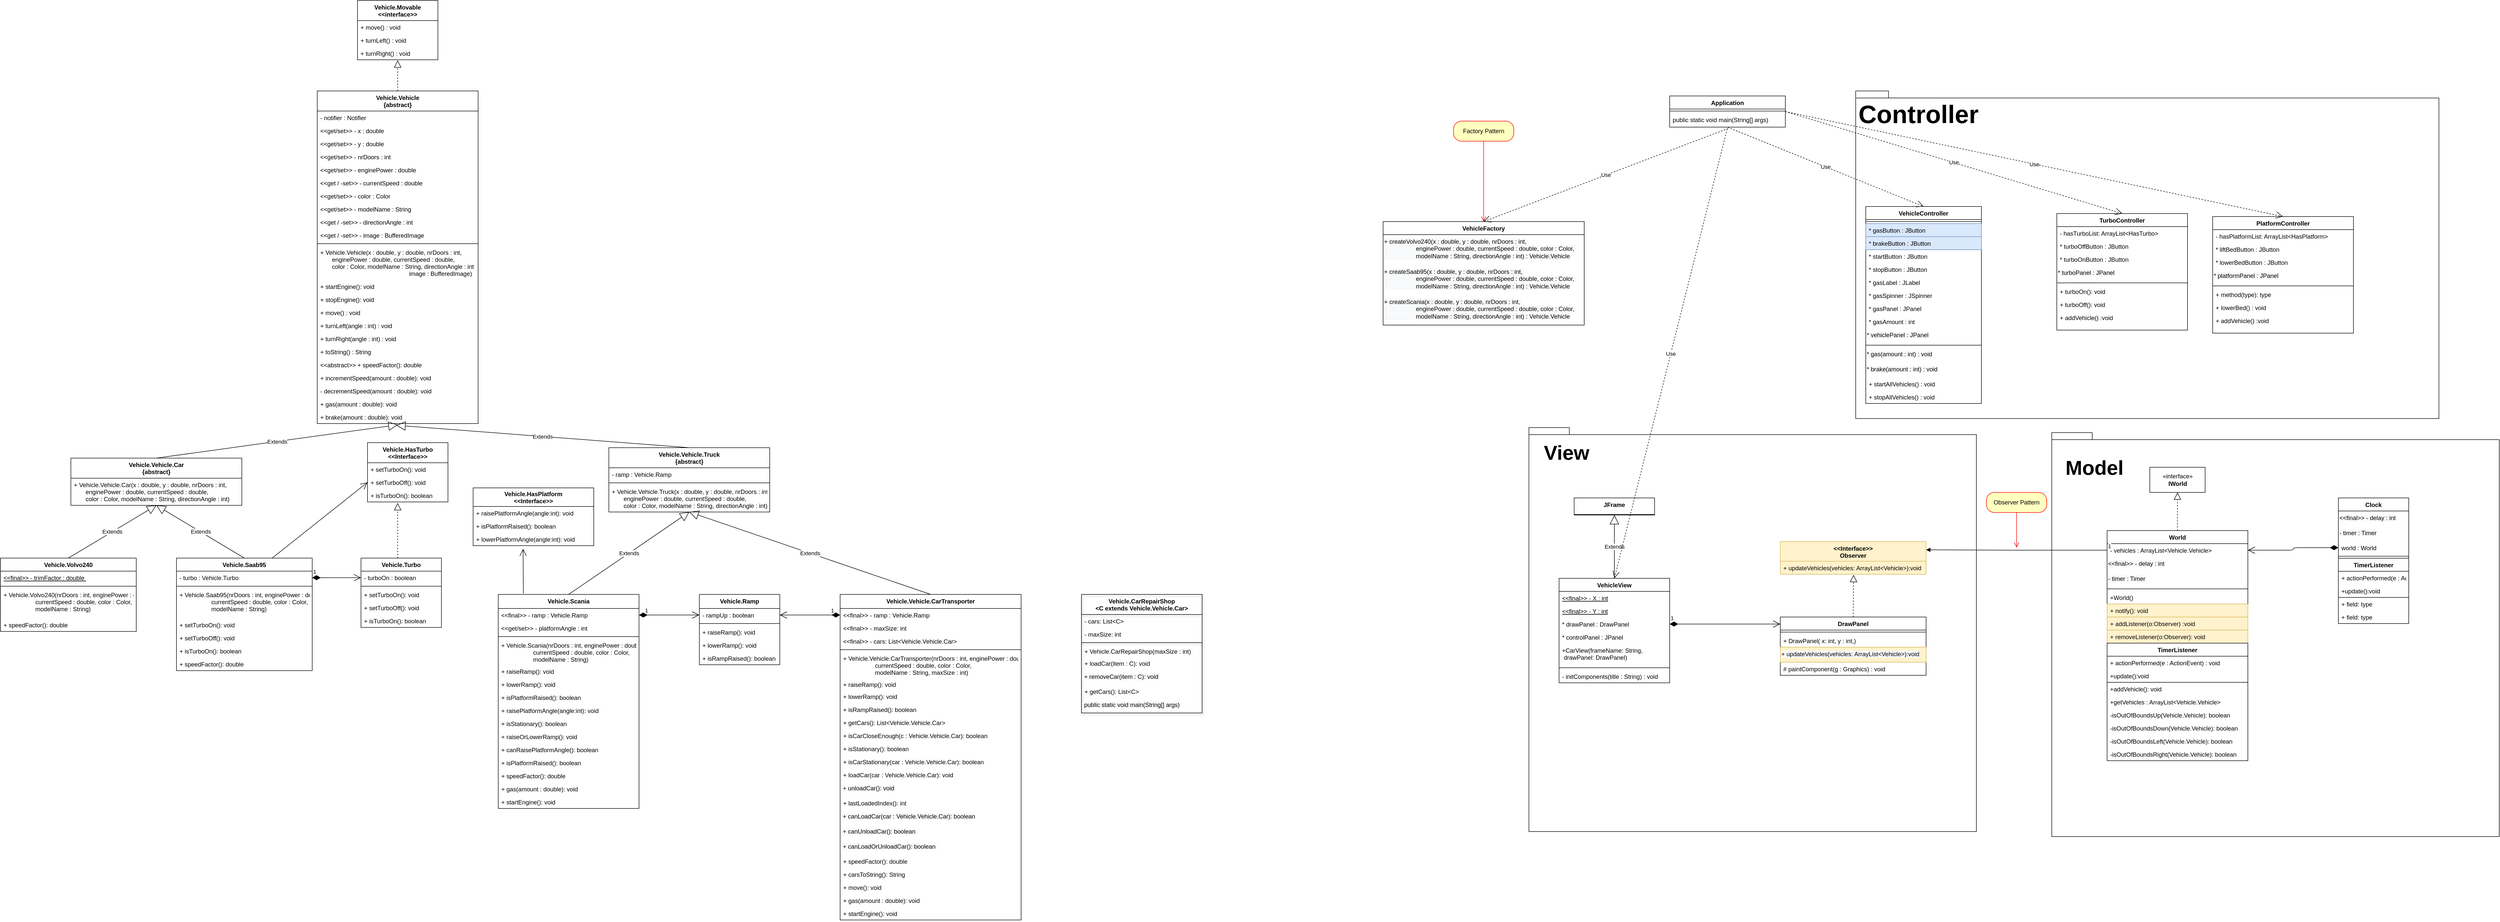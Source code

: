 <mxfile version="14.0.1" type="github"><diagram id="1R9pqmuIDQbFG5ekNz2X" name="Page-1"><mxGraphModel dx="1038" dy="2202" grid="1" gridSize="10" guides="1" tooltips="1" connect="1" arrows="1" fold="1" page="1" pageScale="1" pageWidth="2336" pageHeight="1654" math="0" shadow="0"><root><mxCell id="0"/><mxCell id="1" parent="0"/><mxCell id="ceb4Mm7qeh7pn1p0DhYd-15" value="" style="shape=folder;fontStyle=1;spacingTop=10;tabWidth=40;tabHeight=14;tabPosition=left;html=1;fillColor=none;" parent="1" vertex="1"><mxGeometry x="3090" y="600" width="890" height="804" as="geometry"/></mxCell><mxCell id="ceb4Mm7qeh7pn1p0DhYd-8" value="" style="shape=folder;fontStyle=1;spacingTop=10;tabWidth=40;tabHeight=14;tabPosition=left;html=1;fillColor=none;" parent="1" vertex="1"><mxGeometry x="4130" y="610" width="890" height="804" as="geometry"/></mxCell><mxCell id="j2hkmLixcF60nlP_8ZF7-1" value="" style="shape=folder;fontStyle=1;spacingTop=10;tabWidth=40;tabHeight=14;tabPosition=left;html=1;fillColor=none;" parent="1" vertex="1"><mxGeometry x="3740" y="-70" width="1160" height="652" as="geometry"/></mxCell><mxCell id="AeCEf1UCao7Z_vWgHj9i-1" value="Vehicle.Vehicle.CarTransporter" style="swimlane;fontStyle=1;align=center;verticalAlign=top;childLayout=stackLayout;horizontal=1;startSize=28;horizontalStack=0;resizeParent=1;resizeParentMax=0;resizeLast=0;collapsible=1;marginBottom=0;strokeColor=#000000;fillColor=none;" parent="1" vertex="1"><mxGeometry x="1720" y="932" width="360" height="648" as="geometry"/></mxCell><mxCell id="AeCEf1UCao7Z_vWgHj9i-3" value="&lt;&lt;final&gt;&gt; - ramp : Vehicle.Ramp&#10;" style="text;strokeColor=none;fillColor=none;align=left;verticalAlign=top;spacingLeft=4;spacingRight=4;overflow=hidden;rotatable=0;points=[[0,0.5],[1,0.5]];portConstraint=eastwest;fontStyle=0" parent="AeCEf1UCao7Z_vWgHj9i-1" vertex="1"><mxGeometry y="28" width="360" height="26" as="geometry"/></mxCell><mxCell id="AeCEf1UCao7Z_vWgHj9i-4" value="&lt;&lt;final&gt;&gt; - maxSize: int" style="text;strokeColor=none;fillColor=none;align=left;verticalAlign=top;spacingLeft=4;spacingRight=4;overflow=hidden;rotatable=0;points=[[0,0.5],[1,0.5]];portConstraint=eastwest;" parent="AeCEf1UCao7Z_vWgHj9i-1" vertex="1"><mxGeometry y="54" width="360" height="26" as="geometry"/></mxCell><mxCell id="AeCEf1UCao7Z_vWgHj9i-5" value="&lt;&lt;final&gt;&gt; - cars: List&lt;Vehicle.Vehicle.Car&gt;" style="text;strokeColor=none;fillColor=none;align=left;verticalAlign=top;spacingLeft=4;spacingRight=4;overflow=hidden;rotatable=0;points=[[0,0.5],[1,0.5]];portConstraint=eastwest;" parent="AeCEf1UCao7Z_vWgHj9i-1" vertex="1"><mxGeometry y="80" width="360" height="26" as="geometry"/></mxCell><mxCell id="AeCEf1UCao7Z_vWgHj9i-6" value="" style="line;strokeWidth=1;fillColor=none;align=left;verticalAlign=middle;spacingTop=-1;spacingLeft=3;spacingRight=3;rotatable=0;labelPosition=right;points=[];portConstraint=eastwest;" parent="AeCEf1UCao7Z_vWgHj9i-1" vertex="1"><mxGeometry y="106" width="360" height="8" as="geometry"/></mxCell><mxCell id="w_uHxVpiJhdYi6DjlOEM-58" value="+ Vehicle.Vehicle.CarTransporter(nrDoors : int, enginePower : double, &#10;                   currentSpeed : double, color : Color, &#10;                   modelName : String, maxSize : int)" style="text;strokeColor=none;fillColor=none;align=left;verticalAlign=top;spacingLeft=4;spacingRight=4;overflow=hidden;rotatable=0;points=[[0,0.5],[1,0.5]];portConstraint=eastwest;" parent="AeCEf1UCao7Z_vWgHj9i-1" vertex="1"><mxGeometry y="114" width="360" height="52" as="geometry"/></mxCell><mxCell id="AeCEf1UCao7Z_vWgHj9i-8" value="+ raiseRamp(): void" style="text;strokeColor=none;fillColor=none;align=left;verticalAlign=top;spacingLeft=4;spacingRight=4;overflow=hidden;rotatable=0;points=[[0,0.5],[1,0.5]];portConstraint=eastwest;" parent="AeCEf1UCao7Z_vWgHj9i-1" vertex="1"><mxGeometry y="166" width="360" height="24" as="geometry"/></mxCell><mxCell id="AeCEf1UCao7Z_vWgHj9i-9" value="+ lowerRamp(): void" style="text;strokeColor=none;fillColor=none;align=left;verticalAlign=top;spacingLeft=4;spacingRight=4;overflow=hidden;rotatable=0;points=[[0,0.5],[1,0.5]];portConstraint=eastwest;" parent="AeCEf1UCao7Z_vWgHj9i-1" vertex="1"><mxGeometry y="190" width="360" height="26" as="geometry"/></mxCell><mxCell id="AeCEf1UCao7Z_vWgHj9i-10" value="+ isRampRaised(): boolean" style="text;strokeColor=none;fillColor=none;align=left;verticalAlign=top;spacingLeft=4;spacingRight=4;overflow=hidden;rotatable=0;points=[[0,0.5],[1,0.5]];portConstraint=eastwest;" parent="AeCEf1UCao7Z_vWgHj9i-1" vertex="1"><mxGeometry y="216" width="360" height="26" as="geometry"/></mxCell><mxCell id="AeCEf1UCao7Z_vWgHj9i-113" value="+ getCars(): List&lt;Vehicle.Vehicle.Car&gt;" style="text;strokeColor=none;fillColor=none;align=left;verticalAlign=top;spacingLeft=4;spacingRight=4;overflow=hidden;rotatable=0;points=[[0,0.5],[1,0.5]];portConstraint=eastwest;shadow=1;" parent="AeCEf1UCao7Z_vWgHj9i-1" vertex="1"><mxGeometry y="242" width="360" height="26" as="geometry"/></mxCell><mxCell id="AeCEf1UCao7Z_vWgHj9i-14" value="+ isCarCloseEnough(c : Vehicle.Vehicle.Car): boolean" style="text;strokeColor=none;fillColor=none;align=left;verticalAlign=top;spacingLeft=4;spacingRight=4;overflow=hidden;rotatable=0;points=[[0,0.5],[1,0.5]];portConstraint=eastwest;" parent="AeCEf1UCao7Z_vWgHj9i-1" vertex="1"><mxGeometry y="268" width="360" height="26" as="geometry"/></mxCell><mxCell id="AeCEf1UCao7Z_vWgHj9i-11" value="+ isStationary(): boolean " style="text;strokeColor=none;fillColor=none;align=left;verticalAlign=top;spacingLeft=4;spacingRight=4;overflow=hidden;rotatable=0;points=[[0,0.5],[1,0.5]];portConstraint=eastwest;" parent="AeCEf1UCao7Z_vWgHj9i-1" vertex="1"><mxGeometry y="294" width="360" height="26" as="geometry"/></mxCell><mxCell id="AeCEf1UCao7Z_vWgHj9i-114" value="+ isCarStationary(car : Vehicle.Vehicle.Car): boolean " style="text;strokeColor=none;fillColor=none;align=left;verticalAlign=top;spacingLeft=4;spacingRight=4;overflow=hidden;rotatable=0;points=[[0,0.5],[1,0.5]];portConstraint=eastwest;" parent="AeCEf1UCao7Z_vWgHj9i-1" vertex="1"><mxGeometry y="320" width="360" height="26" as="geometry"/></mxCell><mxCell id="AeCEf1UCao7Z_vWgHj9i-12" value="+ loadCar(car : Vehicle.Vehicle.Car): void " style="text;strokeColor=none;fillColor=none;align=left;verticalAlign=top;spacingLeft=4;spacingRight=4;overflow=hidden;rotatable=0;points=[[0,0.5],[1,0.5]];portConstraint=eastwest;" parent="AeCEf1UCao7Z_vWgHj9i-1" vertex="1"><mxGeometry y="346" width="360" height="26" as="geometry"/></mxCell><mxCell id="AeCEf1UCao7Z_vWgHj9i-13" value="&lt;span style=&quot;color: rgb(0 , 0 , 0) ; font-family: &amp;#34;helvetica&amp;#34; ; font-size: 12px ; font-style: normal ; font-weight: 400 ; letter-spacing: normal ; text-align: left ; text-indent: 0px ; text-transform: none ; word-spacing: 0px ; background-color: rgb(248 , 249 , 250) ; display: inline ; float: none&quot;&gt;&amp;nbsp;+ unloadCar(): void&amp;nbsp;&lt;/span&gt;" style="text;whiteSpace=wrap;html=1;fillColor=none;" parent="AeCEf1UCao7Z_vWgHj9i-1" vertex="1"><mxGeometry y="372" width="360" height="30" as="geometry"/></mxCell><mxCell id="AeCEf1UCao7Z_vWgHj9i-116" value="+ lastLoadedIndex(): int" style="text;strokeColor=none;fillColor=none;align=left;verticalAlign=top;spacingLeft=4;spacingRight=4;overflow=hidden;rotatable=0;points=[[0,0.5],[1,0.5]];portConstraint=eastwest;shadow=1;" parent="AeCEf1UCao7Z_vWgHj9i-1" vertex="1"><mxGeometry y="402" width="360" height="26" as="geometry"/></mxCell><mxCell id="AeCEf1UCao7Z_vWgHj9i-117" value="&lt;span style=&quot;color: rgb(0 , 0 , 0) ; font-family: &amp;#34;helvetica&amp;#34; ; font-size: 12px ; font-style: normal ; font-weight: 400 ; letter-spacing: normal ; text-align: left ; text-indent: 0px ; text-transform: none ; word-spacing: 0px ; background-color: rgb(248 , 249 , 250) ; display: inline ; float: none&quot;&gt;&amp;nbsp;+ canLoadCar(car : Vehicle.Vehicle.Car): boolean&lt;/span&gt;" style="text;whiteSpace=wrap;html=1;fillColor=none;" parent="AeCEf1UCao7Z_vWgHj9i-1" vertex="1"><mxGeometry y="428" width="360" height="30" as="geometry"/></mxCell><mxCell id="AeCEf1UCao7Z_vWgHj9i-118" value="&lt;span style=&quot;color: rgb(0 , 0 , 0) ; font-family: &amp;#34;helvetica&amp;#34; ; font-size: 12px ; font-style: normal ; font-weight: 400 ; letter-spacing: normal ; text-align: left ; text-indent: 0px ; text-transform: none ; word-spacing: 0px ; background-color: rgb(248 , 249 , 250) ; display: inline ; float: none&quot;&gt;&amp;nbsp;+ canUnloadCar(): boolean&amp;nbsp;&lt;/span&gt;" style="text;whiteSpace=wrap;html=1;fillColor=none;" parent="AeCEf1UCao7Z_vWgHj9i-1" vertex="1"><mxGeometry y="458" width="360" height="30" as="geometry"/></mxCell><mxCell id="AeCEf1UCao7Z_vWgHj9i-15" value="&lt;span style=&quot;color: rgb(0 , 0 , 0) ; font-family: &amp;#34;helvetica&amp;#34; ; font-size: 12px ; font-style: normal ; font-weight: 400 ; letter-spacing: normal ; text-align: left ; text-indent: 0px ; text-transform: none ; word-spacing: 0px ; background-color: rgb(248 , 249 , 250) ; display: inline ; float: none&quot;&gt;&amp;nbsp;+ canLoadOrUnloadCar(): boolean&amp;nbsp;&lt;/span&gt;" style="text;whiteSpace=wrap;html=1;fillColor=none;" parent="AeCEf1UCao7Z_vWgHj9i-1" vertex="1"><mxGeometry y="488" width="360" height="30" as="geometry"/></mxCell><mxCell id="AeCEf1UCao7Z_vWgHj9i-16" value="+ speedFactor(): double" style="text;strokeColor=none;fillColor=none;align=left;verticalAlign=top;spacingLeft=4;spacingRight=4;overflow=hidden;rotatable=0;points=[[0,0.5],[1,0.5]];portConstraint=eastwest;" parent="AeCEf1UCao7Z_vWgHj9i-1" vertex="1"><mxGeometry y="518" width="360" height="26" as="geometry"/></mxCell><mxCell id="AeCEf1UCao7Z_vWgHj9i-17" value="+ carsToString(): String" style="text;strokeColor=none;fillColor=none;align=left;verticalAlign=top;spacingLeft=4;spacingRight=4;overflow=hidden;rotatable=0;points=[[0,0.5],[1,0.5]];portConstraint=eastwest;" parent="AeCEf1UCao7Z_vWgHj9i-1" vertex="1"><mxGeometry y="544" width="360" height="26" as="geometry"/></mxCell><mxCell id="AeCEf1UCao7Z_vWgHj9i-119" value="+ move(): void" style="text;strokeColor=none;fillColor=none;align=left;verticalAlign=top;spacingLeft=4;spacingRight=4;overflow=hidden;rotatable=0;points=[[0,0.5],[1,0.5]];portConstraint=eastwest;" parent="AeCEf1UCao7Z_vWgHj9i-1" vertex="1"><mxGeometry y="570" width="360" height="26" as="geometry"/></mxCell><mxCell id="w_uHxVpiJhdYi6DjlOEM-59" value="+ gas(amount : double): void" style="text;strokeColor=none;fillColor=none;align=left;verticalAlign=top;spacingLeft=4;spacingRight=4;overflow=hidden;rotatable=0;points=[[0,0.5],[1,0.5]];portConstraint=eastwest;" parent="AeCEf1UCao7Z_vWgHj9i-1" vertex="1"><mxGeometry y="596" width="360" height="26" as="geometry"/></mxCell><mxCell id="w_uHxVpiJhdYi6DjlOEM-60" value="+ startEngine(): void" style="text;strokeColor=none;fillColor=none;align=left;verticalAlign=top;spacingLeft=4;spacingRight=4;overflow=hidden;rotatable=0;points=[[0,0.5],[1,0.5]];portConstraint=eastwest;" parent="AeCEf1UCao7Z_vWgHj9i-1" vertex="1"><mxGeometry y="622" width="360" height="26" as="geometry"/></mxCell><mxCell id="AeCEf1UCao7Z_vWgHj9i-18" value="Vehicle.Movable&#10;&lt;&lt;interface&gt;&gt;" style="swimlane;fontStyle=1;childLayout=stackLayout;horizontal=1;startSize=40;fillColor=none;horizontalStack=0;resizeParent=1;resizeParentMax=0;resizeLast=0;collapsible=1;marginBottom=0;" parent="1" vertex="1"><mxGeometry x="760" y="-250" width="160" height="118" as="geometry"/></mxCell><mxCell id="AeCEf1UCao7Z_vWgHj9i-19" value="+ move() : void" style="text;strokeColor=none;fillColor=none;align=left;verticalAlign=top;spacingLeft=4;spacingRight=4;overflow=hidden;rotatable=0;points=[[0,0.5],[1,0.5]];portConstraint=eastwest;" parent="AeCEf1UCao7Z_vWgHj9i-18" vertex="1"><mxGeometry y="40" width="160" height="26" as="geometry"/></mxCell><mxCell id="AeCEf1UCao7Z_vWgHj9i-20" value="+ turnLeft() : void" style="text;strokeColor=none;fillColor=none;align=left;verticalAlign=top;spacingLeft=4;spacingRight=4;overflow=hidden;rotatable=0;points=[[0,0.5],[1,0.5]];portConstraint=eastwest;" parent="AeCEf1UCao7Z_vWgHj9i-18" vertex="1"><mxGeometry y="66" width="160" height="26" as="geometry"/></mxCell><mxCell id="AeCEf1UCao7Z_vWgHj9i-21" value="+ turnRight() : void" style="text;strokeColor=none;fillColor=none;align=left;verticalAlign=top;spacingLeft=4;spacingRight=4;overflow=hidden;rotatable=0;points=[[0,0.5],[1,0.5]];portConstraint=eastwest;" parent="AeCEf1UCao7Z_vWgHj9i-18" vertex="1"><mxGeometry y="92" width="160" height="26" as="geometry"/></mxCell><mxCell id="AeCEf1UCao7Z_vWgHj9i-22" value="Vehicle.Vehicle&#10;{abstract}&#10;" style="swimlane;fontStyle=1;align=center;verticalAlign=top;childLayout=stackLayout;horizontal=1;startSize=40;horizontalStack=0;resizeParent=1;resizeParentMax=0;resizeLast=0;collapsible=1;marginBottom=0;" parent="1" vertex="1"><mxGeometry x="680" y="-70" width="320" height="662" as="geometry"/></mxCell><mxCell id="sVimmGY8A6TlWUGBevZl-19" value="- notifier : Notifier" style="text;strokeColor=none;fillColor=none;align=left;verticalAlign=top;spacingLeft=4;spacingRight=4;overflow=hidden;rotatable=0;points=[[0,0.5],[1,0.5]];portConstraint=eastwest;" parent="AeCEf1UCao7Z_vWgHj9i-22" vertex="1"><mxGeometry y="40" width="320" height="26" as="geometry"/></mxCell><mxCell id="AeCEf1UCao7Z_vWgHj9i-23" value="&lt;&lt;get/set&gt;&gt; - x : double" style="text;strokeColor=none;fillColor=none;align=left;verticalAlign=top;spacingLeft=4;spacingRight=4;overflow=hidden;rotatable=0;points=[[0,0.5],[1,0.5]];portConstraint=eastwest;" parent="AeCEf1UCao7Z_vWgHj9i-22" vertex="1"><mxGeometry y="66" width="320" height="26" as="geometry"/></mxCell><mxCell id="AeCEf1UCao7Z_vWgHj9i-24" value="&lt;&lt;get/set&gt;&gt; - y : double" style="text;strokeColor=none;fillColor=none;align=left;verticalAlign=top;spacingLeft=4;spacingRight=4;overflow=hidden;rotatable=0;points=[[0,0.5],[1,0.5]];portConstraint=eastwest;" parent="AeCEf1UCao7Z_vWgHj9i-22" vertex="1"><mxGeometry y="92" width="320" height="26" as="geometry"/></mxCell><mxCell id="AeCEf1UCao7Z_vWgHj9i-25" value="&lt;&lt;get/set&gt;&gt; - nrDoors : int" style="text;strokeColor=none;fillColor=none;align=left;verticalAlign=top;spacingLeft=4;spacingRight=4;overflow=hidden;rotatable=0;points=[[0,0.5],[1,0.5]];portConstraint=eastwest;" parent="AeCEf1UCao7Z_vWgHj9i-22" vertex="1"><mxGeometry y="118" width="320" height="26" as="geometry"/></mxCell><mxCell id="AeCEf1UCao7Z_vWgHj9i-26" value="&lt;&lt;get/set&gt;&gt; - enginePower : double" style="text;strokeColor=none;fillColor=none;align=left;verticalAlign=top;spacingLeft=4;spacingRight=4;overflow=hidden;rotatable=0;points=[[0,0.5],[1,0.5]];portConstraint=eastwest;" parent="AeCEf1UCao7Z_vWgHj9i-22" vertex="1"><mxGeometry y="144" width="320" height="26" as="geometry"/></mxCell><mxCell id="AeCEf1UCao7Z_vWgHj9i-27" value="&lt;&lt;get / -set&gt;&gt; - currentSpeed : double" style="text;strokeColor=none;fillColor=none;align=left;verticalAlign=top;spacingLeft=4;spacingRight=4;overflow=hidden;rotatable=0;points=[[0,0.5],[1,0.5]];portConstraint=eastwest;" parent="AeCEf1UCao7Z_vWgHj9i-22" vertex="1"><mxGeometry y="170" width="320" height="26" as="geometry"/></mxCell><mxCell id="AeCEf1UCao7Z_vWgHj9i-28" value="&lt;&lt;get/set&gt;&gt; - color : Color" style="text;strokeColor=none;fillColor=none;align=left;verticalAlign=top;spacingLeft=4;spacingRight=4;overflow=hidden;rotatable=0;points=[[0,0.5],[1,0.5]];portConstraint=eastwest;" parent="AeCEf1UCao7Z_vWgHj9i-22" vertex="1"><mxGeometry y="196" width="320" height="26" as="geometry"/></mxCell><mxCell id="AeCEf1UCao7Z_vWgHj9i-29" value="&lt;&lt;get/set&gt;&gt; - modelName : String" style="text;strokeColor=none;fillColor=none;align=left;verticalAlign=top;spacingLeft=4;spacingRight=4;overflow=hidden;rotatable=0;points=[[0,0.5],[1,0.5]];portConstraint=eastwest;" parent="AeCEf1UCao7Z_vWgHj9i-22" vertex="1"><mxGeometry y="222" width="320" height="26" as="geometry"/></mxCell><mxCell id="yBkD2uAlPnw_lQSOTUZA-1" value="&lt;&lt;get / -set&gt;&gt; - directionAngle : int" style="text;strokeColor=none;fillColor=none;align=left;verticalAlign=top;spacingLeft=4;spacingRight=4;overflow=hidden;rotatable=0;points=[[0,0.5],[1,0.5]];portConstraint=eastwest;" parent="AeCEf1UCao7Z_vWgHj9i-22" vertex="1"><mxGeometry y="248" width="320" height="26" as="geometry"/></mxCell><mxCell id="o3Hq99OHR-f3-e-FKoT0-30" value="&lt;&lt;get / -set&gt;&gt; - image : BufferedImage" style="text;strokeColor=none;align=left;verticalAlign=top;spacingLeft=4;spacingRight=4;overflow=hidden;rotatable=0;points=[[0,0.5],[1,0.5]];portConstraint=eastwest;" parent="AeCEf1UCao7Z_vWgHj9i-22" vertex="1"><mxGeometry y="274" width="320" height="26" as="geometry"/></mxCell><mxCell id="AeCEf1UCao7Z_vWgHj9i-30" value="" style="line;strokeWidth=1;fillColor=none;align=left;verticalAlign=middle;spacingTop=-1;spacingLeft=3;spacingRight=3;rotatable=0;labelPosition=right;points=[];portConstraint=eastwest;" parent="AeCEf1UCao7Z_vWgHj9i-22" vertex="1"><mxGeometry y="300" width="320" height="8" as="geometry"/></mxCell><mxCell id="AeCEf1UCao7Z_vWgHj9i-31" value="+ Vehicle.Vehicle(x : double, y : double, nrDoors : int, &#10;       enginePower : double, currentSpeed : double,&#10;       color : Color, modelName : String, directionAngle : int&#10;                                                     image : BufferedImage)" style="text;strokeColor=none;fillColor=none;align=left;verticalAlign=top;spacingLeft=4;spacingRight=4;overflow=hidden;rotatable=0;points=[[0,0.5],[1,0.5]];portConstraint=eastwest;" parent="AeCEf1UCao7Z_vWgHj9i-22" vertex="1"><mxGeometry y="308" width="320" height="68" as="geometry"/></mxCell><mxCell id="AeCEf1UCao7Z_vWgHj9i-32" value="+ startEngine(): void" style="text;strokeColor=none;fillColor=none;align=left;verticalAlign=top;spacingLeft=4;spacingRight=4;overflow=hidden;rotatable=0;points=[[0,0.5],[1,0.5]];portConstraint=eastwest;" parent="AeCEf1UCao7Z_vWgHj9i-22" vertex="1"><mxGeometry y="376" width="320" height="26" as="geometry"/></mxCell><mxCell id="AeCEf1UCao7Z_vWgHj9i-33" value="+ stopEngine(): void" style="text;strokeColor=none;fillColor=none;align=left;verticalAlign=top;spacingLeft=4;spacingRight=4;overflow=hidden;rotatable=0;points=[[0,0.5],[1,0.5]];portConstraint=eastwest;" parent="AeCEf1UCao7Z_vWgHj9i-22" vertex="1"><mxGeometry y="402" width="320" height="26" as="geometry"/></mxCell><mxCell id="AeCEf1UCao7Z_vWgHj9i-34" value="+ move() : void" style="text;align=left;verticalAlign=top;spacingLeft=4;spacingRight=4;overflow=hidden;rotatable=0;points=[[0,0.5],[1,0.5]];portConstraint=eastwest;" parent="AeCEf1UCao7Z_vWgHj9i-22" vertex="1"><mxGeometry y="428" width="320" height="26" as="geometry"/></mxCell><mxCell id="AeCEf1UCao7Z_vWgHj9i-35" value="+ turnLeft(angle : int) : void" style="text;strokeColor=none;fillColor=none;align=left;verticalAlign=top;spacingLeft=4;spacingRight=4;overflow=hidden;rotatable=0;points=[[0,0.5],[1,0.5]];portConstraint=eastwest;" parent="AeCEf1UCao7Z_vWgHj9i-22" vertex="1"><mxGeometry y="454" width="320" height="26" as="geometry"/></mxCell><mxCell id="AeCEf1UCao7Z_vWgHj9i-36" value="+ turnRight(angle : int) : void" style="text;strokeColor=none;fillColor=none;align=left;verticalAlign=top;spacingLeft=4;spacingRight=4;overflow=hidden;rotatable=0;points=[[0,0.5],[1,0.5]];portConstraint=eastwest;" parent="AeCEf1UCao7Z_vWgHj9i-22" vertex="1"><mxGeometry y="480" width="320" height="26" as="geometry"/></mxCell><mxCell id="AeCEf1UCao7Z_vWgHj9i-37" value="+ toString() : String" style="text;strokeColor=none;fillColor=none;align=left;verticalAlign=top;spacingLeft=4;spacingRight=4;overflow=hidden;rotatable=0;points=[[0,0.5],[1,0.5]];portConstraint=eastwest;" parent="AeCEf1UCao7Z_vWgHj9i-22" vertex="1"><mxGeometry y="506" width="320" height="26" as="geometry"/></mxCell><mxCell id="AeCEf1UCao7Z_vWgHj9i-38" value="&lt;&lt;abstract&gt;&gt; + speedFactor(): double" style="text;strokeColor=none;fillColor=none;align=left;verticalAlign=top;spacingLeft=4;spacingRight=4;overflow=hidden;rotatable=0;points=[[0,0.5],[1,0.5]];portConstraint=eastwest;" parent="AeCEf1UCao7Z_vWgHj9i-22" vertex="1"><mxGeometry y="532" width="320" height="26" as="geometry"/></mxCell><mxCell id="AeCEf1UCao7Z_vWgHj9i-39" value="+ incrementSpeed(amount : double): void" style="text;strokeColor=none;fillColor=none;align=left;verticalAlign=top;spacingLeft=4;spacingRight=4;overflow=hidden;rotatable=0;points=[[0,0.5],[1,0.5]];portConstraint=eastwest;" parent="AeCEf1UCao7Z_vWgHj9i-22" vertex="1"><mxGeometry y="558" width="320" height="26" as="geometry"/></mxCell><mxCell id="AeCEf1UCao7Z_vWgHj9i-40" value="- decrementSpeed(amount : double): void" style="text;strokeColor=none;fillColor=none;align=left;verticalAlign=top;spacingLeft=4;spacingRight=4;overflow=hidden;rotatable=0;points=[[0,0.5],[1,0.5]];portConstraint=eastwest;" parent="AeCEf1UCao7Z_vWgHj9i-22" vertex="1"><mxGeometry y="584" width="320" height="26" as="geometry"/></mxCell><mxCell id="AeCEf1UCao7Z_vWgHj9i-41" value="+ gas(amount : double): void" style="text;strokeColor=none;fillColor=none;align=left;verticalAlign=top;spacingLeft=4;spacingRight=4;overflow=hidden;rotatable=0;points=[[0,0.5],[1,0.5]];portConstraint=eastwest;" parent="AeCEf1UCao7Z_vWgHj9i-22" vertex="1"><mxGeometry y="610" width="320" height="26" as="geometry"/></mxCell><mxCell id="AeCEf1UCao7Z_vWgHj9i-42" value="+ brake(amount : double): void" style="text;strokeColor=none;fillColor=none;align=left;verticalAlign=top;spacingLeft=4;spacingRight=4;overflow=hidden;rotatable=0;points=[[0,0.5],[1,0.5]];portConstraint=eastwest;" parent="AeCEf1UCao7Z_vWgHj9i-22" vertex="1"><mxGeometry y="636" width="320" height="26" as="geometry"/></mxCell><mxCell id="AeCEf1UCao7Z_vWgHj9i-43" value="" style="endArrow=block;dashed=1;endFill=0;endSize=12;html=1;entryX=0.5;entryY=1.038;entryDx=0;entryDy=0;entryPerimeter=0;" parent="1" source="AeCEf1UCao7Z_vWgHj9i-22" target="AeCEf1UCao7Z_vWgHj9i-21" edge="1"><mxGeometry width="160" relative="1" as="geometry"><mxPoint x="1020" y="290" as="sourcePoint"/><mxPoint x="1180" y="290" as="targetPoint"/></mxGeometry></mxCell><mxCell id="AeCEf1UCao7Z_vWgHj9i-52" value="Vehicle.Volvo240" style="swimlane;fontStyle=1;align=center;verticalAlign=top;childLayout=stackLayout;horizontal=1;startSize=26;horizontalStack=0;resizeParent=1;resizeParentMax=0;resizeLast=0;collapsible=1;marginBottom=0;" parent="1" vertex="1"><mxGeometry x="50" y="859.74" width="270" height="146" as="geometry"/></mxCell><mxCell id="AeCEf1UCao7Z_vWgHj9i-53" value="&lt;&lt;final&gt;&gt; - trimFactor : double " style="text;strokeColor=none;fillColor=none;align=left;verticalAlign=top;spacingLeft=4;spacingRight=4;overflow=hidden;rotatable=0;points=[[0,0.5],[1,0.5]];portConstraint=eastwest;fontStyle=4" parent="AeCEf1UCao7Z_vWgHj9i-52" vertex="1"><mxGeometry y="26" width="270" height="26" as="geometry"/></mxCell><mxCell id="AeCEf1UCao7Z_vWgHj9i-54" value="" style="line;strokeWidth=1;fillColor=none;align=left;verticalAlign=middle;spacingTop=-1;spacingLeft=3;spacingRight=3;rotatable=0;labelPosition=right;points=[];portConstraint=eastwest;" parent="AeCEf1UCao7Z_vWgHj9i-52" vertex="1"><mxGeometry y="52" width="270" height="8" as="geometry"/></mxCell><mxCell id="AeCEf1UCao7Z_vWgHj9i-55" value="+ Vehicle.Volvo240(nrDoors : int, enginePower : double, &#10;                   currentSpeed : double, color : Color, &#10;                   modelName : String)" style="text;strokeColor=none;fillColor=none;align=left;verticalAlign=top;spacingLeft=4;spacingRight=4;overflow=hidden;rotatable=0;points=[[0,0.5],[1,0.5]];portConstraint=eastwest;" parent="AeCEf1UCao7Z_vWgHj9i-52" vertex="1"><mxGeometry y="60" width="270" height="60" as="geometry"/></mxCell><mxCell id="AeCEf1UCao7Z_vWgHj9i-56" value="+ speedFactor(): double" style="text;strokeColor=none;fillColor=none;align=left;verticalAlign=top;spacingLeft=4;spacingRight=4;overflow=hidden;rotatable=0;points=[[0,0.5],[1,0.5]];portConstraint=eastwest;" parent="AeCEf1UCao7Z_vWgHj9i-52" vertex="1"><mxGeometry y="120" width="270" height="26" as="geometry"/></mxCell><mxCell id="AeCEf1UCao7Z_vWgHj9i-57" value="Extends" style="endArrow=block;endSize=16;endFill=0;html=1;exitX=0.5;exitY=0;exitDx=0;exitDy=0;entryX=0.5;entryY=1;entryDx=0;entryDy=0;" parent="1" source="AeCEf1UCao7Z_vWgHj9i-52" target="AeCEf1UCao7Z_vWgHj9i-60" edge="1"><mxGeometry width="160" relative="1" as="geometry"><mxPoint x="540" y="949.74" as="sourcePoint"/><mxPoint x="340.32" y="771.596" as="targetPoint"/></mxGeometry></mxCell><mxCell id="AeCEf1UCao7Z_vWgHj9i-58" value="Extends" style="endArrow=block;endSize=16;endFill=0;html=1;exitX=0.5;exitY=0;exitDx=0;exitDy=0;entryX=0.5;entryY=1;entryDx=0;entryDy=0;" parent="1" source="w_uHxVpiJhdYi6DjlOEM-18" target="AeCEf1UCao7Z_vWgHj9i-60" edge="1"><mxGeometry width="160" relative="1" as="geometry"><mxPoint x="320" y="979.74" as="sourcePoint"/><mxPoint x="340.96" y="772.82" as="targetPoint"/></mxGeometry></mxCell><mxCell id="AeCEf1UCao7Z_vWgHj9i-59" value="Extends" style="endArrow=block;endSize=16;endFill=0;html=1;exitX=0.5;exitY=0;exitDx=0;exitDy=0;entryX=0.5;entryY=1;entryDx=0;entryDy=0;" parent="1" source="AeCEf1UCao7Z_vWgHj9i-92" target="AeCEf1UCao7Z_vWgHj9i-61" edge="1"><mxGeometry width="160" relative="1" as="geometry"><mxPoint x="400" y="930" as="sourcePoint"/><mxPoint x="910.96" y="717.172" as="targetPoint"/></mxGeometry></mxCell><mxCell id="AeCEf1UCao7Z_vWgHj9i-60" value="Vehicle.Vehicle.Car&#10;{abstract}" style="swimlane;fontStyle=1;align=center;verticalAlign=top;childLayout=stackLayout;horizontal=1;startSize=40;horizontalStack=0;resizeParent=1;resizeParentMax=0;resizeLast=0;collapsible=1;marginBottom=0;" parent="1" vertex="1"><mxGeometry x="190" y="660.74" width="340" height="94" as="geometry"/></mxCell><mxCell id="w_uHxVpiJhdYi6DjlOEM-1" value="+ Vehicle.Vehicle.Car(x : double, y : double, nrDoors : int, &#10;       enginePower : double, currentSpeed : double,&#10;       color : Color, modelName : String, directionAngle : int)" style="text;strokeColor=none;fillColor=none;align=left;verticalAlign=top;spacingLeft=4;spacingRight=4;overflow=hidden;rotatable=0;points=[[0,0.5],[1,0.5]];portConstraint=eastwest;" parent="AeCEf1UCao7Z_vWgHj9i-60" vertex="1"><mxGeometry y="40" width="340" height="54" as="geometry"/></mxCell><mxCell id="AeCEf1UCao7Z_vWgHj9i-61" value="Vehicle.Vehicle.Truck&#10;{abstract}" style="swimlane;fontStyle=1;align=center;verticalAlign=top;childLayout=stackLayout;horizontal=1;startSize=40;horizontalStack=0;resizeParent=1;resizeParentMax=0;resizeLast=0;collapsible=1;marginBottom=0;" parent="1" vertex="1"><mxGeometry x="1260" y="640" width="320" height="128" as="geometry"/></mxCell><mxCell id="w_uHxVpiJhdYi6DjlOEM-28" value="- ramp : Vehicle.Ramp&#10;" style="text;strokeColor=none;fillColor=none;align=left;verticalAlign=top;spacingLeft=4;spacingRight=4;overflow=hidden;rotatable=0;points=[[0,0.5],[1,0.5]];portConstraint=eastwest;fontStyle=0" parent="AeCEf1UCao7Z_vWgHj9i-61" vertex="1"><mxGeometry y="40" width="320" height="26" as="geometry"/></mxCell><mxCell id="w_uHxVpiJhdYi6DjlOEM-29" value="" style="line;strokeWidth=1;fillColor=none;align=left;verticalAlign=middle;spacingTop=-1;spacingLeft=3;spacingRight=3;rotatable=0;labelPosition=right;points=[];portConstraint=eastwest;" parent="AeCEf1UCao7Z_vWgHj9i-61" vertex="1"><mxGeometry y="66" width="320" height="8" as="geometry"/></mxCell><mxCell id="w_uHxVpiJhdYi6DjlOEM-27" value="+ Vehicle.Vehicle.Truck(x : double, y : double, nrDoors : int, &#10;       enginePower : double, currentSpeed : double,&#10;       color : Color, modelName : String, directionAngle : int)" style="text;strokeColor=none;fillColor=none;align=left;verticalAlign=top;spacingLeft=4;spacingRight=4;overflow=hidden;rotatable=0;points=[[0,0.5],[1,0.5]];portConstraint=eastwest;" parent="AeCEf1UCao7Z_vWgHj9i-61" vertex="1"><mxGeometry y="74" width="320" height="54" as="geometry"/></mxCell><mxCell id="AeCEf1UCao7Z_vWgHj9i-62" value="Extends" style="endArrow=block;endSize=16;endFill=0;html=1;exitX=0.5;exitY=0;exitDx=0;exitDy=0;entryX=0.5;entryY=1.096;entryDx=0;entryDy=0;entryPerimeter=0;" parent="1" source="AeCEf1UCao7Z_vWgHj9i-60" target="AeCEf1UCao7Z_vWgHj9i-42" edge="1"><mxGeometry width="160" relative="1" as="geometry"><mxPoint x="590" y="719.74" as="sourcePoint"/><mxPoint x="610" y="620" as="targetPoint"/></mxGeometry></mxCell><mxCell id="AeCEf1UCao7Z_vWgHj9i-63" value="Extends" style="endArrow=block;endSize=16;endFill=0;html=1;exitX=0.5;exitY=0;exitDx=0;exitDy=0;entryX=0.491;entryY=1.131;entryDx=0;entryDy=0;entryPerimeter=0;" parent="1" source="AeCEf1UCao7Z_vWgHj9i-61" target="AeCEf1UCao7Z_vWgHj9i-42" edge="1"><mxGeometry width="160" relative="1" as="geometry"><mxPoint x="490" y="620" as="sourcePoint"/><mxPoint x="840" y="558" as="targetPoint"/></mxGeometry></mxCell><mxCell id="AeCEf1UCao7Z_vWgHj9i-92" value="Vehicle.Scania" style="swimlane;fontStyle=1;align=center;verticalAlign=top;childLayout=stackLayout;horizontal=1;startSize=28;horizontalStack=0;resizeParent=1;resizeParentMax=0;resizeLast=0;collapsible=1;marginBottom=0;" parent="1" vertex="1"><mxGeometry x="1040" y="932" width="280" height="426" as="geometry"/></mxCell><mxCell id="w_uHxVpiJhdYi6DjlOEM-43" value="&lt;&lt;final&gt;&gt; - ramp : Vehicle.Ramp&#10;" style="text;strokeColor=none;fillColor=none;align=left;verticalAlign=top;spacingLeft=4;spacingRight=4;overflow=hidden;rotatable=0;points=[[0,0.5],[1,0.5]];portConstraint=eastwest;fontStyle=0" parent="AeCEf1UCao7Z_vWgHj9i-92" vertex="1"><mxGeometry y="28" width="280" height="26" as="geometry"/></mxCell><mxCell id="AeCEf1UCao7Z_vWgHj9i-93" value="&lt;&lt;get/set&gt;&gt; - platformAngle : int&#10;" style="text;strokeColor=none;fillColor=none;align=left;verticalAlign=top;spacingLeft=4;spacingRight=4;overflow=hidden;rotatable=0;points=[[0,0.5],[1,0.5]];portConstraint=eastwest;fontStyle=0" parent="AeCEf1UCao7Z_vWgHj9i-92" vertex="1"><mxGeometry y="54" width="280" height="26" as="geometry"/></mxCell><mxCell id="AeCEf1UCao7Z_vWgHj9i-94" value="" style="line;strokeWidth=1;fillColor=none;align=left;verticalAlign=middle;spacingTop=-1;spacingLeft=3;spacingRight=3;rotatable=0;labelPosition=right;points=[];portConstraint=eastwest;" parent="AeCEf1UCao7Z_vWgHj9i-92" vertex="1"><mxGeometry y="80" width="280" height="8" as="geometry"/></mxCell><mxCell id="w_uHxVpiJhdYi6DjlOEM-48" value="+ Vehicle.Scania(nrDoors : int, enginePower : double, &#10;                   currentSpeed : double, color : Color, &#10;                   modelName : String)" style="text;strokeColor=none;fillColor=none;align=left;verticalAlign=top;spacingLeft=4;spacingRight=4;overflow=hidden;rotatable=0;points=[[0,0.5],[1,0.5]];portConstraint=eastwest;" parent="AeCEf1UCao7Z_vWgHj9i-92" vertex="1"><mxGeometry y="88" width="280" height="52" as="geometry"/></mxCell><mxCell id="w_uHxVpiJhdYi6DjlOEM-53" value="+ raiseRamp(): void" style="text;strokeColor=none;fillColor=none;align=left;verticalAlign=top;spacingLeft=4;spacingRight=4;overflow=hidden;rotatable=0;points=[[0,0.5],[1,0.5]];portConstraint=eastwest;" parent="AeCEf1UCao7Z_vWgHj9i-92" vertex="1"><mxGeometry y="140" width="280" height="26" as="geometry"/></mxCell><mxCell id="w_uHxVpiJhdYi6DjlOEM-54" value="+ lowerRamp(): void" style="text;strokeColor=none;fillColor=none;align=left;verticalAlign=top;spacingLeft=4;spacingRight=4;overflow=hidden;rotatable=0;points=[[0,0.5],[1,0.5]];portConstraint=eastwest;" parent="AeCEf1UCao7Z_vWgHj9i-92" vertex="1"><mxGeometry y="166" width="280" height="26" as="geometry"/></mxCell><mxCell id="w_uHxVpiJhdYi6DjlOEM-55" value="+ isPlatformRaised(): boolean " style="text;strokeColor=none;fillColor=none;align=left;verticalAlign=top;spacingLeft=4;spacingRight=4;overflow=hidden;rotatable=0;points=[[0,0.5],[1,0.5]];portConstraint=eastwest;" parent="AeCEf1UCao7Z_vWgHj9i-92" vertex="1"><mxGeometry y="192" width="280" height="26" as="geometry"/></mxCell><mxCell id="AeCEf1UCao7Z_vWgHj9i-103" value="+ raisePlatformAngle(angle:int): void" style="text;strokeColor=none;fillColor=none;align=left;verticalAlign=top;spacingLeft=4;spacingRight=4;overflow=hidden;rotatable=0;points=[[0,0.5],[1,0.5]];portConstraint=eastwest;" parent="AeCEf1UCao7Z_vWgHj9i-92" vertex="1"><mxGeometry y="218" width="280" height="26" as="geometry"/></mxCell><mxCell id="w_uHxVpiJhdYi6DjlOEM-56" value="+ isStationary(): boolean " style="text;strokeColor=none;fillColor=none;align=left;verticalAlign=top;spacingLeft=4;spacingRight=4;overflow=hidden;rotatable=0;points=[[0,0.5],[1,0.5]];portConstraint=eastwest;" parent="AeCEf1UCao7Z_vWgHj9i-92" vertex="1"><mxGeometry y="244" width="280" height="26" as="geometry"/></mxCell><mxCell id="w_uHxVpiJhdYi6DjlOEM-57" value="+ raiseOrLowerRamp(): void" style="text;strokeColor=none;fillColor=none;align=left;verticalAlign=top;spacingLeft=4;spacingRight=4;overflow=hidden;rotatable=0;points=[[0,0.5],[1,0.5]];portConstraint=eastwest;" parent="AeCEf1UCao7Z_vWgHj9i-92" vertex="1"><mxGeometry y="270" width="280" height="26" as="geometry"/></mxCell><mxCell id="AeCEf1UCao7Z_vWgHj9i-106" value="+ canRaisePlatformAngle(): boolean" style="text;strokeColor=none;fillColor=none;align=left;verticalAlign=top;spacingLeft=4;spacingRight=4;overflow=hidden;rotatable=0;points=[[0,0.5],[1,0.5]];portConstraint=eastwest;" parent="AeCEf1UCao7Z_vWgHj9i-92" vertex="1"><mxGeometry y="296" width="280" height="26" as="geometry"/></mxCell><mxCell id="AeCEf1UCao7Z_vWgHj9i-107" value="+ isPlatformRaised(): boolean" style="text;strokeColor=none;fillColor=none;align=left;verticalAlign=top;spacingLeft=4;spacingRight=4;overflow=hidden;rotatable=0;points=[[0,0.5],[1,0.5]];portConstraint=eastwest;" parent="AeCEf1UCao7Z_vWgHj9i-92" vertex="1"><mxGeometry y="322" width="280" height="26" as="geometry"/></mxCell><mxCell id="AeCEf1UCao7Z_vWgHj9i-108" value="+ speedFactor(): double" style="text;strokeColor=none;fillColor=none;align=left;verticalAlign=top;spacingLeft=4;spacingRight=4;overflow=hidden;rotatable=0;points=[[0,0.5],[1,0.5]];portConstraint=eastwest;" parent="AeCEf1UCao7Z_vWgHj9i-92" vertex="1"><mxGeometry y="348" width="280" height="26" as="geometry"/></mxCell><mxCell id="AeCEf1UCao7Z_vWgHj9i-112" value="+ gas(amount : double): void" style="text;strokeColor=none;fillColor=none;align=left;verticalAlign=top;spacingLeft=4;spacingRight=4;overflow=hidden;rotatable=0;points=[[0,0.5],[1,0.5]];portConstraint=eastwest;" parent="AeCEf1UCao7Z_vWgHj9i-92" vertex="1"><mxGeometry y="374" width="280" height="26" as="geometry"/></mxCell><mxCell id="AeCEf1UCao7Z_vWgHj9i-111" value="+ startEngine(): void" style="text;strokeColor=none;fillColor=none;align=left;verticalAlign=top;spacingLeft=4;spacingRight=4;overflow=hidden;rotatable=0;points=[[0,0.5],[1,0.5]];portConstraint=eastwest;" parent="AeCEf1UCao7Z_vWgHj9i-92" vertex="1"><mxGeometry y="400" width="280" height="26" as="geometry"/></mxCell><mxCell id="c6Yin783V5zbYkg2d5zs-27" value="" style="endArrow=open;endFill=1;endSize=12;html=1;entryX=0.414;entryY=1.247;entryDx=0;entryDy=0;entryPerimeter=0;" parent="AeCEf1UCao7Z_vWgHj9i-92" target="AeCEf1UCao7Z_vWgHj9i-105" edge="1"><mxGeometry width="160" relative="1" as="geometry"><mxPoint x="50" y="-2" as="sourcePoint"/><mxPoint x="210" y="-2" as="targetPoint"/></mxGeometry></mxCell><mxCell id="AeCEf1UCao7Z_vWgHj9i-65" value="Vehicle.CarRepairShop&#10;&lt;C extends Vehicle.Vehicle.Car&gt;" style="swimlane;fontStyle=1;align=center;verticalAlign=top;childLayout=stackLayout;horizontal=1;startSize=40;horizontalStack=0;resizeParent=1;resizeParentMax=0;resizeLast=0;collapsible=1;marginBottom=0;strokeColor=#000000;fillColor=none;shadow=1;" parent="1" vertex="1"><mxGeometry x="2200" y="932" width="240" height="236" as="geometry"/></mxCell><mxCell id="AeCEf1UCao7Z_vWgHj9i-66" value="- cars: List&lt;C&gt;" style="text;strokeColor=none;fillColor=none;align=left;verticalAlign=top;spacingLeft=4;spacingRight=4;overflow=hidden;rotatable=0;points=[[0,0.5],[1,0.5]];portConstraint=eastwest;shadow=1;" parent="AeCEf1UCao7Z_vWgHj9i-65" vertex="1"><mxGeometry y="40" width="240" height="26" as="geometry"/></mxCell><mxCell id="AeCEf1UCao7Z_vWgHj9i-67" value="- maxSize: int" style="text;strokeColor=none;fillColor=none;align=left;verticalAlign=top;spacingLeft=4;spacingRight=4;overflow=hidden;rotatable=0;points=[[0,0.5],[1,0.5]];portConstraint=eastwest;shadow=1;" parent="AeCEf1UCao7Z_vWgHj9i-65" vertex="1"><mxGeometry y="66" width="240" height="26" as="geometry"/></mxCell><mxCell id="AeCEf1UCao7Z_vWgHj9i-68" value="" style="line;strokeWidth=1;fillColor=none;align=left;verticalAlign=middle;spacingTop=-1;spacingLeft=3;spacingRight=3;rotatable=0;labelPosition=right;points=[];portConstraint=eastwest;shadow=1;" parent="AeCEf1UCao7Z_vWgHj9i-65" vertex="1"><mxGeometry y="92" width="240" height="8" as="geometry"/></mxCell><mxCell id="w_uHxVpiJhdYi6DjlOEM-61" value="+ Vehicle.CarRepairShop(maxSize : int)" style="text;strokeColor=none;fillColor=none;align=left;verticalAlign=top;spacingLeft=4;spacingRight=4;overflow=hidden;rotatable=0;points=[[0,0.5],[1,0.5]];portConstraint=eastwest;" parent="AeCEf1UCao7Z_vWgHj9i-65" vertex="1"><mxGeometry y="100" width="240" height="24" as="geometry"/></mxCell><mxCell id="AeCEf1UCao7Z_vWgHj9i-69" value="+ loadCar(item : C): void " style="text;strokeColor=none;fillColor=none;align=left;verticalAlign=top;spacingLeft=4;spacingRight=4;overflow=hidden;rotatable=0;points=[[0,0.5],[1,0.5]];portConstraint=eastwest;shadow=1;" parent="AeCEf1UCao7Z_vWgHj9i-65" vertex="1"><mxGeometry y="124" width="240" height="26" as="geometry"/></mxCell><mxCell id="AeCEf1UCao7Z_vWgHj9i-70" value="&lt;span style=&quot;color: rgb(0 , 0 , 0) ; font-family: &amp;#34;helvetica&amp;#34; ; font-size: 12px ; font-style: normal ; font-weight: 400 ; letter-spacing: normal ; text-align: left ; text-indent: 0px ; text-transform: none ; word-spacing: 0px ; background-color: rgb(248 , 249 , 250) ; display: inline ; float: none&quot;&gt;&amp;nbsp;+ removeCar&lt;span style=&quot;font-family: &amp;#34;helvetica&amp;#34;&quot;&gt;(item : C):&lt;/span&gt;&amp;nbsp;void&amp;nbsp;&lt;/span&gt;" style="text;whiteSpace=wrap;html=1;fillColor=none;shadow=1;" parent="AeCEf1UCao7Z_vWgHj9i-65" vertex="1"><mxGeometry y="150" width="240" height="30" as="geometry"/></mxCell><mxCell id="AeCEf1UCao7Z_vWgHj9i-102" value="+ getCars(): List&lt;C&gt;" style="text;strokeColor=none;fillColor=none;align=left;verticalAlign=top;spacingLeft=4;spacingRight=4;overflow=hidden;rotatable=0;points=[[0,0.5],[1,0.5]];portConstraint=eastwest;shadow=1;" parent="AeCEf1UCao7Z_vWgHj9i-65" vertex="1"><mxGeometry y="180" width="240" height="26" as="geometry"/></mxCell><mxCell id="AeCEf1UCao7Z_vWgHj9i-72" value="&lt;span style=&quot;color: rgb(0 , 0 , 0) ; font-family: &amp;#34;helvetica&amp;#34; ; font-size: 12px ; font-style: normal ; font-weight: 400 ; letter-spacing: normal ; text-align: left ; text-indent: 0px ; text-transform: none ; word-spacing: 0px ; background-color: rgb(248 , 249 , 250) ; display: inline ; float: none&quot;&gt;&amp;nbsp;public static void main(String[] args)&lt;/span&gt;" style="text;whiteSpace=wrap;html=1;fillColor=none;shadow=1;" parent="AeCEf1UCao7Z_vWgHj9i-65" vertex="1"><mxGeometry y="206" width="240" height="30" as="geometry"/></mxCell><mxCell id="fS1m_hfCymx0pJezLY5b-1" value="Extends" style="endArrow=block;endSize=16;endFill=0;html=1;exitX=0.5;exitY=0;exitDx=0;exitDy=0;entryX=0.5;entryY=1;entryDx=0;entryDy=0;" parent="1" source="AeCEf1UCao7Z_vWgHj9i-1" target="AeCEf1UCao7Z_vWgHj9i-61" edge="1"><mxGeometry width="160" relative="1" as="geometry"><mxPoint x="1270" y="718.5" as="sourcePoint"/><mxPoint x="1270" y="609.5" as="targetPoint"/></mxGeometry></mxCell><mxCell id="w_uHxVpiJhdYi6DjlOEM-3" value="Vehicle.Turbo" style="swimlane;fontStyle=1;align=center;verticalAlign=top;childLayout=stackLayout;horizontal=1;startSize=26;horizontalStack=0;resizeParent=1;resizeParentMax=0;resizeLast=0;collapsible=1;marginBottom=0;" parent="1" vertex="1"><mxGeometry x="767" y="859.74" width="160" height="138" as="geometry"/></mxCell><mxCell id="c6Yin783V5zbYkg2d5zs-18" value="" style="endArrow=block;dashed=1;endFill=0;endSize=12;html=1;" parent="w_uHxVpiJhdYi6DjlOEM-3" edge="1"><mxGeometry width="160" relative="1" as="geometry"><mxPoint x="73" y="0.26" as="sourcePoint"/><mxPoint x="73" y="-109.74" as="targetPoint"/></mxGeometry></mxCell><mxCell id="w_uHxVpiJhdYi6DjlOEM-4" value="- turboOn : boolean" style="text;strokeColor=none;fillColor=none;align=left;verticalAlign=top;spacingLeft=4;spacingRight=4;overflow=hidden;rotatable=0;points=[[0,0.5],[1,0.5]];portConstraint=eastwest;fontStyle=0" parent="w_uHxVpiJhdYi6DjlOEM-3" vertex="1"><mxGeometry y="26" width="160" height="26" as="geometry"/></mxCell><mxCell id="w_uHxVpiJhdYi6DjlOEM-5" value="" style="line;strokeWidth=1;fillColor=none;align=left;verticalAlign=middle;spacingTop=-1;spacingLeft=3;spacingRight=3;rotatable=0;labelPosition=right;points=[];portConstraint=eastwest;" parent="w_uHxVpiJhdYi6DjlOEM-3" vertex="1"><mxGeometry y="52" width="160" height="8" as="geometry"/></mxCell><mxCell id="w_uHxVpiJhdYi6DjlOEM-7" value="+ setTurboOn(): void" style="text;strokeColor=none;fillColor=none;align=left;verticalAlign=top;spacingLeft=4;spacingRight=4;overflow=hidden;rotatable=0;points=[[0,0.5],[1,0.5]];portConstraint=eastwest;" parent="w_uHxVpiJhdYi6DjlOEM-3" vertex="1"><mxGeometry y="60" width="160" height="26" as="geometry"/></mxCell><mxCell id="w_uHxVpiJhdYi6DjlOEM-8" value="+ setTurboOff(): void" style="text;strokeColor=none;fillColor=none;align=left;verticalAlign=top;spacingLeft=4;spacingRight=4;overflow=hidden;rotatable=0;points=[[0,0.5],[1,0.5]];portConstraint=eastwest;" parent="w_uHxVpiJhdYi6DjlOEM-3" vertex="1"><mxGeometry y="86" width="160" height="26" as="geometry"/></mxCell><mxCell id="w_uHxVpiJhdYi6DjlOEM-9" value="+ isTurboOn(): boolean" style="text;strokeColor=none;fillColor=none;align=left;verticalAlign=top;spacingLeft=4;spacingRight=4;overflow=hidden;rotatable=0;points=[[0,0.5],[1,0.5]];portConstraint=eastwest;" parent="w_uHxVpiJhdYi6DjlOEM-3" vertex="1"><mxGeometry y="112" width="160" height="26" as="geometry"/></mxCell><mxCell id="w_uHxVpiJhdYi6DjlOEM-17" value="1" style="endArrow=open;html=1;endSize=12;startArrow=diamondThin;startSize=14;startFill=1;edgeStyle=orthogonalEdgeStyle;align=left;verticalAlign=bottom;entryX=0;entryY=0.5;entryDx=0;entryDy=0;" parent="1" source="w_uHxVpiJhdYi6DjlOEM-19" target="w_uHxVpiJhdYi6DjlOEM-4" edge="1"><mxGeometry x="-1" y="3" relative="1" as="geometry"><mxPoint x="630" y="839.74" as="sourcePoint"/><mxPoint x="600" y="898.74" as="targetPoint"/></mxGeometry></mxCell><mxCell id="w_uHxVpiJhdYi6DjlOEM-18" value="Vehicle.Saab95" style="swimlane;fontStyle=1;align=center;verticalAlign=top;childLayout=stackLayout;horizontal=1;startSize=26;horizontalStack=0;resizeParent=1;resizeParentMax=0;resizeLast=0;collapsible=1;marginBottom=0;" parent="1" vertex="1"><mxGeometry x="400" y="859.74" width="270" height="224" as="geometry"/></mxCell><mxCell id="c6Yin783V5zbYkg2d5zs-28" value="" style="endArrow=open;endFill=1;endSize=12;html=1;entryX=0;entryY=0.5;entryDx=0;entryDy=0;" parent="w_uHxVpiJhdYi6DjlOEM-18" target="c6Yin783V5zbYkg2d5zs-15" edge="1"><mxGeometry width="160" relative="1" as="geometry"><mxPoint x="190" y="0.26" as="sourcePoint"/><mxPoint x="350" y="0.26" as="targetPoint"/></mxGeometry></mxCell><mxCell id="w_uHxVpiJhdYi6DjlOEM-19" value="- turbo : Vehicle.Turbo" style="text;strokeColor=none;fillColor=none;align=left;verticalAlign=top;spacingLeft=4;spacingRight=4;overflow=hidden;rotatable=0;points=[[0,0.5],[1,0.5]];portConstraint=eastwest;fontStyle=0" parent="w_uHxVpiJhdYi6DjlOEM-18" vertex="1"><mxGeometry y="26" width="270" height="26" as="geometry"/></mxCell><mxCell id="w_uHxVpiJhdYi6DjlOEM-20" value="" style="line;strokeWidth=1;fillColor=none;align=left;verticalAlign=middle;spacingTop=-1;spacingLeft=3;spacingRight=3;rotatable=0;labelPosition=right;points=[];portConstraint=eastwest;" parent="w_uHxVpiJhdYi6DjlOEM-18" vertex="1"><mxGeometry y="52" width="270" height="8" as="geometry"/></mxCell><mxCell id="w_uHxVpiJhdYi6DjlOEM-26" value="+ Vehicle.Saab95(nrDoors : int, enginePower : double, &#10;                   currentSpeed : double, color : Color, &#10;                   modelName : String)" style="text;strokeColor=none;fillColor=none;align=left;verticalAlign=top;spacingLeft=4;spacingRight=4;overflow=hidden;rotatable=0;points=[[0,0.5],[1,0.5]];portConstraint=eastwest;" parent="w_uHxVpiJhdYi6DjlOEM-18" vertex="1"><mxGeometry y="60" width="270" height="60" as="geometry"/></mxCell><mxCell id="w_uHxVpiJhdYi6DjlOEM-21" value="+ setTurboOn(): void" style="text;strokeColor=none;fillColor=none;align=left;verticalAlign=top;spacingLeft=4;spacingRight=4;overflow=hidden;rotatable=0;points=[[0,0.5],[1,0.5]];portConstraint=eastwest;" parent="w_uHxVpiJhdYi6DjlOEM-18" vertex="1"><mxGeometry y="120" width="270" height="26" as="geometry"/></mxCell><mxCell id="w_uHxVpiJhdYi6DjlOEM-22" value="+ setTurboOff(): void" style="text;strokeColor=none;fillColor=none;align=left;verticalAlign=top;spacingLeft=4;spacingRight=4;overflow=hidden;rotatable=0;points=[[0,0.5],[1,0.5]];portConstraint=eastwest;" parent="w_uHxVpiJhdYi6DjlOEM-18" vertex="1"><mxGeometry y="146" width="270" height="26" as="geometry"/></mxCell><mxCell id="w_uHxVpiJhdYi6DjlOEM-23" value="+ isTurboOn(): boolean" style="text;strokeColor=none;fillColor=none;align=left;verticalAlign=top;spacingLeft=4;spacingRight=4;overflow=hidden;rotatable=0;points=[[0,0.5],[1,0.5]];portConstraint=eastwest;" parent="w_uHxVpiJhdYi6DjlOEM-18" vertex="1"><mxGeometry y="172" width="270" height="26" as="geometry"/></mxCell><mxCell id="AeCEf1UCao7Z_vWgHj9i-51" value="+ speedFactor(): double" style="text;strokeColor=none;fillColor=none;align=left;verticalAlign=top;spacingLeft=4;spacingRight=4;overflow=hidden;rotatable=0;points=[[0,0.5],[1,0.5]];portConstraint=eastwest;" parent="w_uHxVpiJhdYi6DjlOEM-18" vertex="1"><mxGeometry y="198" width="270" height="26" as="geometry"/></mxCell><mxCell id="w_uHxVpiJhdYi6DjlOEM-30" value="Vehicle.Ramp" style="swimlane;fontStyle=1;align=center;verticalAlign=top;childLayout=stackLayout;horizontal=1;startSize=28;horizontalStack=0;resizeParent=1;resizeParentMax=0;resizeLast=0;collapsible=1;marginBottom=0;" parent="1" vertex="1"><mxGeometry x="1440" y="932" width="160" height="140" as="geometry"/></mxCell><mxCell id="w_uHxVpiJhdYi6DjlOEM-31" value="- rampUp : boolean" style="text;strokeColor=none;fillColor=none;align=left;verticalAlign=top;spacingLeft=4;spacingRight=4;overflow=hidden;rotatable=0;points=[[0,0.5],[1,0.5]];portConstraint=eastwest;fontStyle=0" parent="w_uHxVpiJhdYi6DjlOEM-30" vertex="1"><mxGeometry y="28" width="160" height="26" as="geometry"/></mxCell><mxCell id="w_uHxVpiJhdYi6DjlOEM-32" value="" style="line;strokeWidth=1;fillColor=none;align=left;verticalAlign=middle;spacingTop=-1;spacingLeft=3;spacingRight=3;rotatable=0;labelPosition=right;points=[];portConstraint=eastwest;" parent="w_uHxVpiJhdYi6DjlOEM-30" vertex="1"><mxGeometry y="54" width="160" height="8" as="geometry"/></mxCell><mxCell id="w_uHxVpiJhdYi6DjlOEM-34" value="+ raiseRamp(): void" style="text;strokeColor=none;fillColor=none;align=left;verticalAlign=top;spacingLeft=4;spacingRight=4;overflow=hidden;rotatable=0;points=[[0,0.5],[1,0.5]];portConstraint=eastwest;" parent="w_uHxVpiJhdYi6DjlOEM-30" vertex="1"><mxGeometry y="62" width="160" height="26" as="geometry"/></mxCell><mxCell id="w_uHxVpiJhdYi6DjlOEM-35" value="+ lowerRamp(): void" style="text;strokeColor=none;fillColor=none;align=left;verticalAlign=top;spacingLeft=4;spacingRight=4;overflow=hidden;rotatable=0;points=[[0,0.5],[1,0.5]];portConstraint=eastwest;" parent="w_uHxVpiJhdYi6DjlOEM-30" vertex="1"><mxGeometry y="88" width="160" height="26" as="geometry"/></mxCell><mxCell id="w_uHxVpiJhdYi6DjlOEM-33" value="+ isRampRaised(): boolean " style="text;strokeColor=none;fillColor=none;align=left;verticalAlign=top;spacingLeft=4;spacingRight=4;overflow=hidden;rotatable=0;points=[[0,0.5],[1,0.5]];portConstraint=eastwest;" parent="w_uHxVpiJhdYi6DjlOEM-30" vertex="1"><mxGeometry y="114" width="160" height="26" as="geometry"/></mxCell><mxCell id="w_uHxVpiJhdYi6DjlOEM-45" value="1" style="endArrow=open;html=1;endSize=12;startArrow=diamondThin;startSize=14;startFill=1;edgeStyle=orthogonalEdgeStyle;align=left;verticalAlign=bottom;exitX=1;exitY=0.5;exitDx=0;exitDy=0;" parent="1" source="w_uHxVpiJhdYi6DjlOEM-43" target="w_uHxVpiJhdYi6DjlOEM-31" edge="1"><mxGeometry x="-0.833" relative="1" as="geometry"><mxPoint x="1190" y="1050" as="sourcePoint"/><mxPoint x="1350" y="1050" as="targetPoint"/><mxPoint as="offset"/></mxGeometry></mxCell><mxCell id="w_uHxVpiJhdYi6DjlOEM-47" value="1" style="endArrow=open;html=1;endSize=12;startArrow=diamondThin;startSize=14;startFill=1;edgeStyle=orthogonalEdgeStyle;align=left;verticalAlign=bottom;exitX=0;exitY=0.5;exitDx=0;exitDy=0;entryX=1;entryY=0.5;entryDx=0;entryDy=0;" parent="1" source="AeCEf1UCao7Z_vWgHj9i-3" target="w_uHxVpiJhdYi6DjlOEM-31" edge="1"><mxGeometry x="-0.667" relative="1" as="geometry"><mxPoint x="1520" y="1050" as="sourcePoint"/><mxPoint x="1680" y="1050" as="targetPoint"/><mxPoint as="offset"/></mxGeometry></mxCell><mxCell id="Z_tI0dn7aJH7XG_BfM5y-2" value="VehicleView" style="swimlane;fontStyle=1;align=center;verticalAlign=top;childLayout=stackLayout;horizontal=1;startSize=26;horizontalStack=0;resizeParent=1;resizeParentMax=0;resizeLast=0;collapsible=1;marginBottom=0;" parent="1" vertex="1"><mxGeometry x="3150" y="900" width="220" height="208" as="geometry"/></mxCell><mxCell id="Z_tI0dn7aJH7XG_BfM5y-3" value="&lt;&lt;final&gt;&gt; - X : int" style="text;strokeColor=none;fillColor=none;align=left;verticalAlign=top;spacingLeft=4;spacingRight=4;overflow=hidden;rotatable=0;points=[[0,0.5],[1,0.5]];portConstraint=eastwest;fontStyle=4" parent="Z_tI0dn7aJH7XG_BfM5y-2" vertex="1"><mxGeometry y="26" width="220" height="26" as="geometry"/></mxCell><mxCell id="Z_tI0dn7aJH7XG_BfM5y-13" value="&lt;&lt;final&gt;&gt; - Y : int" style="text;strokeColor=none;fillColor=none;align=left;verticalAlign=top;spacingLeft=4;spacingRight=4;overflow=hidden;rotatable=0;points=[[0,0.5],[1,0.5]];portConstraint=eastwest;fontStyle=4" parent="Z_tI0dn7aJH7XG_BfM5y-2" vertex="1"><mxGeometry y="52" width="220" height="26" as="geometry"/></mxCell><mxCell id="Z_tI0dn7aJH7XG_BfM5y-16" value="* drawPanel : DrawPanel" style="text;strokeColor=none;fillColor=none;align=left;verticalAlign=top;spacingLeft=4;spacingRight=4;overflow=hidden;rotatable=0;points=[[0,0.5],[1,0.5]];portConstraint=eastwest;" parent="Z_tI0dn7aJH7XG_BfM5y-2" vertex="1"><mxGeometry y="78" width="220" height="26" as="geometry"/></mxCell><mxCell id="Z_tI0dn7aJH7XG_BfM5y-21" value="* controlPanel : JPanel" style="text;strokeColor=none;fillColor=none;align=left;verticalAlign=top;spacingLeft=4;spacingRight=4;overflow=hidden;rotatable=0;points=[[0,0.5],[1,0.5]];portConstraint=eastwest;" parent="Z_tI0dn7aJH7XG_BfM5y-2" vertex="1"><mxGeometry y="104" width="220" height="26" as="geometry"/></mxCell><mxCell id="Z_tI0dn7aJH7XG_BfM5y-5" value="+CarView(frameName: String,&#10; drawPanel: DrawPanel)" style="text;strokeColor=none;fillColor=none;align=left;verticalAlign=top;spacingLeft=4;spacingRight=4;overflow=hidden;rotatable=0;points=[[0,0.5],[1,0.5]];portConstraint=eastwest;" parent="Z_tI0dn7aJH7XG_BfM5y-2" vertex="1"><mxGeometry y="130" width="220" height="44" as="geometry"/></mxCell><mxCell id="j2hkmLixcF60nlP_8ZF7-60" value="" style="line;strokeWidth=1;fillColor=none;align=left;verticalAlign=middle;spacingTop=-1;spacingLeft=3;spacingRight=3;rotatable=0;labelPosition=right;points=[];portConstraint=eastwest;" parent="Z_tI0dn7aJH7XG_BfM5y-2" vertex="1"><mxGeometry y="174" width="220" height="8" as="geometry"/></mxCell><mxCell id="Z_tI0dn7aJH7XG_BfM5y-45" value="- initComponents(title : String) : void" style="text;strokeColor=none;fillColor=none;align=left;verticalAlign=top;spacingLeft=4;spacingRight=4;overflow=hidden;rotatable=0;points=[[0,0.5],[1,0.5]];portConstraint=eastwest;" parent="Z_tI0dn7aJH7XG_BfM5y-2" vertex="1"><mxGeometry y="182" width="220" height="26" as="geometry"/></mxCell><mxCell id="Z_tI0dn7aJH7XG_BfM5y-6" value="JFrame" style="swimlane;fontStyle=1;align=center;verticalAlign=top;childLayout=stackLayout;horizontal=1;startSize=33;horizontalStack=0;resizeParent=1;resizeParentMax=0;resizeLast=0;collapsible=1;marginBottom=0;" parent="1" vertex="1"><mxGeometry x="3180" y="740" width="160" height="34" as="geometry"/></mxCell><mxCell id="Z_tI0dn7aJH7XG_BfM5y-11" value="Extends" style="endArrow=block;endSize=16;endFill=0;html=1;exitX=0.5;exitY=0;exitDx=0;exitDy=0;entryX=0.5;entryY=1;entryDx=0;entryDy=0;" parent="1" source="Z_tI0dn7aJH7XG_BfM5y-2" target="Z_tI0dn7aJH7XG_BfM5y-6" edge="1"><mxGeometry width="160" relative="1" as="geometry"><mxPoint x="2910" y="921" as="sourcePoint"/><mxPoint x="3070" y="921" as="targetPoint"/></mxGeometry></mxCell><mxCell id="Z_tI0dn7aJH7XG_BfM5y-46" value="VehicleController" style="swimlane;fontStyle=1;align=center;verticalAlign=top;childLayout=stackLayout;horizontal=1;startSize=26;horizontalStack=0;resizeParent=1;resizeParentMax=0;resizeLast=0;collapsible=1;marginBottom=0;" parent="1" vertex="1"><mxGeometry x="3760" y="160" width="230" height="392" as="geometry"/></mxCell><mxCell id="j2hkmLixcF60nlP_8ZF7-51" value="" style="line;strokeWidth=1;fillColor=none;align=left;verticalAlign=middle;spacingTop=-1;spacingLeft=3;spacingRight=3;rotatable=0;labelPosition=right;points=[];portConstraint=eastwest;" parent="Z_tI0dn7aJH7XG_BfM5y-46" vertex="1"><mxGeometry y="26" width="230" height="8" as="geometry"/></mxCell><mxCell id="j2hkmLixcF60nlP_8ZF7-43" value="* gasButton : JButton" style="text;strokeColor=#6c8ebf;fillColor=#dae8fc;align=left;verticalAlign=top;spacingLeft=4;spacingRight=4;overflow=hidden;rotatable=0;points=[[0,0.5],[1,0.5]];portConstraint=eastwest;" parent="Z_tI0dn7aJH7XG_BfM5y-46" vertex="1"><mxGeometry y="34" width="230" height="26" as="geometry"/></mxCell><mxCell id="j2hkmLixcF60nlP_8ZF7-44" value="* brakeButton : JButton" style="text;strokeColor=#6c8ebf;fillColor=#dae8fc;align=left;verticalAlign=top;spacingLeft=4;spacingRight=4;overflow=hidden;rotatable=0;points=[[0,0.5],[1,0.5]];portConstraint=eastwest;" parent="Z_tI0dn7aJH7XG_BfM5y-46" vertex="1"><mxGeometry y="60" width="230" height="26" as="geometry"/></mxCell><mxCell id="j2hkmLixcF60nlP_8ZF7-49" value="* startButton : JButton" style="text;strokeColor=none;fillColor=none;align=left;verticalAlign=top;spacingLeft=4;spacingRight=4;overflow=hidden;rotatable=0;points=[[0,0.5],[1,0.5]];portConstraint=eastwest;" parent="Z_tI0dn7aJH7XG_BfM5y-46" vertex="1"><mxGeometry y="86" width="230" height="26" as="geometry"/></mxCell><mxCell id="j2hkmLixcF60nlP_8ZF7-50" value="* stopButton : JButton" style="text;strokeColor=none;fillColor=none;align=left;verticalAlign=top;spacingLeft=4;spacingRight=4;overflow=hidden;rotatable=0;points=[[0,0.5],[1,0.5]];portConstraint=eastwest;" parent="Z_tI0dn7aJH7XG_BfM5y-46" vertex="1"><mxGeometry y="112" width="230" height="26" as="geometry"/></mxCell><mxCell id="Z_tI0dn7aJH7XG_BfM5y-31" value="* gasLabel : JLabel " style="text;strokeColor=none;fillColor=none;align=left;verticalAlign=top;spacingLeft=4;spacingRight=4;overflow=hidden;rotatable=0;points=[[0,0.5],[1,0.5]];portConstraint=eastwest;" parent="Z_tI0dn7aJH7XG_BfM5y-46" vertex="1"><mxGeometry y="138" width="230" height="26" as="geometry"/></mxCell><mxCell id="Z_tI0dn7aJH7XG_BfM5y-26" value="* gasSpinner : JSpinner " style="text;strokeColor=none;fillColor=none;align=left;verticalAlign=top;spacingLeft=4;spacingRight=4;overflow=hidden;rotatable=0;points=[[0,0.5],[1,0.5]];portConstraint=eastwest;" parent="Z_tI0dn7aJH7XG_BfM5y-46" vertex="1"><mxGeometry y="164" width="230" height="26" as="geometry"/></mxCell><mxCell id="Z_tI0dn7aJH7XG_BfM5y-25" value="* gasPanel : JPanel" style="text;strokeColor=none;fillColor=none;align=left;verticalAlign=top;spacingLeft=4;spacingRight=4;overflow=hidden;rotatable=0;points=[[0,0.5],[1,0.5]];portConstraint=eastwest;" parent="Z_tI0dn7aJH7XG_BfM5y-46" vertex="1"><mxGeometry y="190" width="230" height="26" as="geometry"/></mxCell><mxCell id="Z_tI0dn7aJH7XG_BfM5y-29" value="* gasAmount : int" style="text;strokeColor=none;fillColor=none;align=left;verticalAlign=top;spacingLeft=4;spacingRight=4;overflow=hidden;rotatable=0;points=[[0,0.5],[1,0.5]];portConstraint=eastwest;" parent="Z_tI0dn7aJH7XG_BfM5y-46" vertex="1"><mxGeometry y="216" width="230" height="26" as="geometry"/></mxCell><mxCell id="bGd2WQ48AGfHmZ8i3NYs-20" value="&lt;span style=&quot;color: rgb(0 , 0 , 0) ; font-family: &amp;#34;helvetica&amp;#34; ; font-size: 12px ; font-style: normal ; font-weight: 400 ; letter-spacing: normal ; text-align: left ; text-indent: 0px ; text-transform: none ; word-spacing: 0px ; background-color: rgb(248 , 249 , 250) ; display: inline ; float: none&quot;&gt;* vehiclePanel : JPanel&lt;/span&gt;" style="text;whiteSpace=wrap;html=1;" parent="Z_tI0dn7aJH7XG_BfM5y-46" vertex="1"><mxGeometry y="242" width="230" height="30" as="geometry"/></mxCell><mxCell id="j2hkmLixcF60nlP_8ZF7-59" value="" style="line;strokeWidth=1;fillColor=none;align=left;verticalAlign=middle;spacingTop=-1;spacingLeft=3;spacingRight=3;rotatable=0;labelPosition=right;points=[];portConstraint=eastwest;" parent="Z_tI0dn7aJH7XG_BfM5y-46" vertex="1"><mxGeometry y="272" width="230" height="8" as="geometry"/></mxCell><mxCell id="OpwlPaw0gnE8BgqzogMv-13" value="&lt;span style=&quot;color: rgb(0, 0, 0); font-family: helvetica; font-size: 12px; font-style: normal; font-weight: 400; letter-spacing: normal; text-align: left; text-indent: 0px; text-transform: none; word-spacing: 0px; background-color: rgb(248, 249, 250); display: inline; float: none;&quot;&gt;* gas(amount : int) : void&lt;/span&gt;" style="text;whiteSpace=wrap;html=1;" parent="Z_tI0dn7aJH7XG_BfM5y-46" vertex="1"><mxGeometry y="280" width="230" height="30" as="geometry"/></mxCell><mxCell id="OpwlPaw0gnE8BgqzogMv-14" value="&lt;span style=&quot;color: rgb(0, 0, 0); font-family: helvetica; font-size: 12px; font-style: normal; font-weight: 400; letter-spacing: normal; text-align: left; text-indent: 0px; text-transform: none; word-spacing: 0px; background-color: rgb(248, 249, 250); display: inline; float: none;&quot;&gt;* brake(amount : int) : void&lt;/span&gt;" style="text;whiteSpace=wrap;html=1;" parent="Z_tI0dn7aJH7XG_BfM5y-46" vertex="1"><mxGeometry y="310" width="230" height="30" as="geometry"/></mxCell><mxCell id="j2hkmLixcF60nlP_8ZF7-57" value="+ startAllVehicles() : void" style="text;strokeColor=none;fillColor=none;align=left;verticalAlign=top;spacingLeft=4;spacingRight=4;overflow=hidden;rotatable=0;points=[[0,0.5],[1,0.5]];portConstraint=eastwest;rounded=1;shadow=0;glass=1;sketch=0;" parent="Z_tI0dn7aJH7XG_BfM5y-46" vertex="1"><mxGeometry y="340" width="230" height="26" as="geometry"/></mxCell><mxCell id="j2hkmLixcF60nlP_8ZF7-58" value="+ stopAllVehicles() : void" style="text;strokeColor=none;fillColor=none;align=left;verticalAlign=top;spacingLeft=4;spacingRight=4;overflow=hidden;rotatable=0;points=[[0,0.5],[1,0.5]];portConstraint=eastwest;rounded=1;shadow=0;glass=1;sketch=0;" parent="Z_tI0dn7aJH7XG_BfM5y-46" vertex="1"><mxGeometry y="366" width="230" height="26" as="geometry"/></mxCell><mxCell id="5gKmf4tzMt-Gp001ymEf-14" value="VehicleFactory" style="swimlane;fontStyle=1;childLayout=stackLayout;horizontal=1;startSize=26;fillColor=none;horizontalStack=0;resizeParent=1;resizeParentMax=0;resizeLast=0;collapsible=1;marginBottom=0;" parent="1" vertex="1"><mxGeometry x="2800" y="190" width="400" height="206" as="geometry"/></mxCell><mxCell id="5gKmf4tzMt-Gp001ymEf-18" value="&lt;span style=&quot;color: rgb(0 , 0 , 0) ; font-family: &amp;#34;helvetica&amp;#34; ; font-size: 12px ; font-style: normal ; font-weight: 400 ; letter-spacing: normal ; text-align: left ; text-indent: 0px ; text-transform: none ; word-spacing: 0px ; background-color: rgb(248 , 249 , 250) ; display: inline ; float: none&quot;&gt;+ createVolvo240(x : double, y : double, nrDoors : int,&amp;nbsp;&lt;br&gt;&amp;nbsp; &amp;nbsp; &amp;nbsp; &amp;nbsp; &amp;nbsp; &amp;nbsp; &amp;nbsp; &amp;nbsp; &amp;nbsp; &amp;nbsp;enginePower : double,&lt;span&gt;&amp;nbsp;&lt;/span&gt;&lt;/span&gt;&lt;span style=&quot;color: rgb(0 , 0 , 0) ; font-family: &amp;#34;helvetica&amp;#34; ; font-size: 12px ; font-style: normal ; font-weight: 400 ; letter-spacing: normal ; text-align: left ; text-indent: 0px ; text-transform: none ; word-spacing: 0px ; background-color: rgb(248 , 249 , 250) ; display: inline ; float: none&quot;&gt;currentSpeed : double, color : Color,&lt;span&gt;&amp;nbsp;&lt;/span&gt;&lt;/span&gt;&lt;br style=&quot;padding: 0px ; margin: 0px ; color: rgb(0 , 0 , 0) ; font-family: &amp;#34;helvetica&amp;#34; ; font-size: 12px ; font-style: normal ; font-weight: 400 ; letter-spacing: normal ; text-align: left ; text-indent: 0px ; text-transform: none ; word-spacing: 0px ; background-color: rgb(248 , 249 , 250)&quot;&gt;&lt;span style=&quot;color: rgb(0 , 0 , 0) ; font-family: &amp;#34;helvetica&amp;#34; ; font-size: 12px ; font-style: normal ; font-weight: 400 ; letter-spacing: normal ; text-align: left ; text-indent: 0px ; text-transform: none ; word-spacing: 0px ; background-color: rgb(248 , 249 , 250) ; display: inline ; float: none&quot;&gt;&amp;nbsp; &amp;nbsp; &amp;nbsp; &amp;nbsp; &amp;nbsp; &amp;nbsp; &amp;nbsp; &amp;nbsp; &amp;nbsp; &amp;nbsp;modelName : String, directionAngle : int) : Vehicle.Vehicle&lt;/span&gt;" style="text;whiteSpace=wrap;html=1;" parent="5gKmf4tzMt-Gp001ymEf-14" vertex="1"><mxGeometry y="26" width="400" height="60" as="geometry"/></mxCell><mxCell id="5gKmf4tzMt-Gp001ymEf-21" value="&lt;span style=&quot;color: rgb(0 , 0 , 0) ; font-family: &amp;#34;helvetica&amp;#34; ; font-size: 12px ; font-style: normal ; font-weight: 400 ; letter-spacing: normal ; text-align: left ; text-indent: 0px ; text-transform: none ; word-spacing: 0px ; background-color: rgb(248 , 249 , 250) ; display: inline ; float: none&quot;&gt;+&amp;nbsp;&lt;span style=&quot;font-family: &amp;#34;helvetica&amp;#34;&quot;&gt;createSaab95&lt;/span&gt;(x : double, y : double, nrDoors : int,&amp;nbsp;&lt;br&gt;&amp;nbsp; &amp;nbsp; &amp;nbsp; &amp;nbsp; &amp;nbsp; &amp;nbsp; &amp;nbsp; &amp;nbsp; &amp;nbsp; &amp;nbsp;enginePower : double,&lt;span&gt;&amp;nbsp;&lt;/span&gt;&lt;/span&gt;&lt;span style=&quot;color: rgb(0 , 0 , 0) ; font-family: &amp;#34;helvetica&amp;#34; ; font-size: 12px ; font-style: normal ; font-weight: 400 ; letter-spacing: normal ; text-align: left ; text-indent: 0px ; text-transform: none ; word-spacing: 0px ; background-color: rgb(248 , 249 , 250) ; display: inline ; float: none&quot;&gt;currentSpeed : double, color : Color,&lt;span&gt;&amp;nbsp;&lt;/span&gt;&lt;/span&gt;&lt;br style=&quot;padding: 0px ; margin: 0px ; color: rgb(0 , 0 , 0) ; font-family: &amp;#34;helvetica&amp;#34; ; font-size: 12px ; font-style: normal ; font-weight: 400 ; letter-spacing: normal ; text-align: left ; text-indent: 0px ; text-transform: none ; word-spacing: 0px ; background-color: rgb(248 , 249 , 250)&quot;&gt;&lt;span style=&quot;color: rgb(0 , 0 , 0) ; font-family: &amp;#34;helvetica&amp;#34; ; font-size: 12px ; font-style: normal ; font-weight: 400 ; letter-spacing: normal ; text-align: left ; text-indent: 0px ; text-transform: none ; word-spacing: 0px ; background-color: rgb(248 , 249 , 250) ; display: inline ; float: none&quot;&gt;&amp;nbsp; &amp;nbsp; &amp;nbsp; &amp;nbsp; &amp;nbsp; &amp;nbsp; &amp;nbsp; &amp;nbsp; &amp;nbsp; &amp;nbsp;modelName : String, directionAngle : int) : Vehicle.Vehicle&lt;/span&gt;" style="text;whiteSpace=wrap;html=1;" parent="5gKmf4tzMt-Gp001ymEf-14" vertex="1"><mxGeometry y="86" width="400" height="60" as="geometry"/></mxCell><mxCell id="5gKmf4tzMt-Gp001ymEf-23" value="&lt;span style=&quot;color: rgb(0 , 0 , 0) ; font-family: &amp;#34;helvetica&amp;#34; ; font-size: 12px ; font-style: normal ; font-weight: 400 ; letter-spacing: normal ; text-align: left ; text-indent: 0px ; text-transform: none ; word-spacing: 0px ; background-color: rgb(248 , 249 , 250) ; display: inline ; float: none&quot;&gt;+ createScania(x : double, y : double, nrDoors : int,&amp;nbsp;&lt;br&gt;&amp;nbsp; &amp;nbsp; &amp;nbsp; &amp;nbsp; &amp;nbsp; &amp;nbsp; &amp;nbsp; &amp;nbsp; &amp;nbsp; &amp;nbsp;enginePower : double,&lt;span&gt;&amp;nbsp;&lt;/span&gt;&lt;/span&gt;&lt;span style=&quot;color: rgb(0 , 0 , 0) ; font-family: &amp;#34;helvetica&amp;#34; ; font-size: 12px ; font-style: normal ; font-weight: 400 ; letter-spacing: normal ; text-align: left ; text-indent: 0px ; text-transform: none ; word-spacing: 0px ; background-color: rgb(248 , 249 , 250) ; display: inline ; float: none&quot;&gt;currentSpeed : double, color : Color,&lt;span&gt;&amp;nbsp;&lt;/span&gt;&lt;/span&gt;&lt;br style=&quot;padding: 0px ; margin: 0px ; color: rgb(0 , 0 , 0) ; font-family: &amp;#34;helvetica&amp;#34; ; font-size: 12px ; font-style: normal ; font-weight: 400 ; letter-spacing: normal ; text-align: left ; text-indent: 0px ; text-transform: none ; word-spacing: 0px ; background-color: rgb(248 , 249 , 250)&quot;&gt;&lt;span style=&quot;color: rgb(0 , 0 , 0) ; font-family: &amp;#34;helvetica&amp;#34; ; font-size: 12px ; font-style: normal ; font-weight: 400 ; letter-spacing: normal ; text-align: left ; text-indent: 0px ; text-transform: none ; word-spacing: 0px ; background-color: rgb(248 , 249 , 250) ; display: inline ; float: none&quot;&gt;&amp;nbsp; &amp;nbsp; &amp;nbsp; &amp;nbsp; &amp;nbsp; &amp;nbsp; &amp;nbsp; &amp;nbsp; &amp;nbsp; &amp;nbsp;modelName : String, directionAngle : int) : Vehicle.Vehicle&lt;/span&gt;" style="text;whiteSpace=wrap;html=1;" parent="5gKmf4tzMt-Gp001ymEf-14" vertex="1"><mxGeometry y="146" width="400" height="60" as="geometry"/></mxCell><mxCell id="5gKmf4tzMt-Gp001ymEf-24" value="Application" style="swimlane;fontStyle=1;align=center;verticalAlign=top;childLayout=stackLayout;horizontal=1;startSize=26;horizontalStack=0;resizeParent=1;resizeParentMax=0;resizeLast=0;collapsible=1;marginBottom=0;" parent="1" vertex="1"><mxGeometry x="3370" y="-60" width="230" height="62" as="geometry"/></mxCell><mxCell id="5gKmf4tzMt-Gp001ymEf-26" value="" style="line;strokeWidth=1;fillColor=none;align=left;verticalAlign=middle;spacingTop=-1;spacingLeft=3;spacingRight=3;rotatable=0;labelPosition=right;points=[];portConstraint=eastwest;" parent="5gKmf4tzMt-Gp001ymEf-24" vertex="1"><mxGeometry y="26" width="230" height="8" as="geometry"/></mxCell><mxCell id="5gKmf4tzMt-Gp001ymEf-28" value="public static void main(String[] args)" style="text;strokeColor=none;fillColor=none;align=left;verticalAlign=top;spacingLeft=4;spacingRight=4;overflow=hidden;rotatable=0;points=[[0,0.5],[1,0.5]];portConstraint=eastwest;" parent="5gKmf4tzMt-Gp001ymEf-24" vertex="1"><mxGeometry y="34" width="230" height="28" as="geometry"/></mxCell><mxCell id="P7caBLrO7aC9ID0C06DI-10" value="Use" style="endArrow=open;endSize=12;dashed=1;html=1;entryX=0.5;entryY=0;entryDx=0;entryDy=0;exitX=0.505;exitY=1.097;exitDx=0;exitDy=0;exitPerimeter=0;" parent="1" source="5gKmf4tzMt-Gp001ymEf-28" target="5gKmf4tzMt-Gp001ymEf-14" edge="1"><mxGeometry width="160" relative="1" as="geometry"><mxPoint x="3440" y="80" as="sourcePoint"/><mxPoint x="3750" y="20" as="targetPoint"/></mxGeometry></mxCell><mxCell id="P7caBLrO7aC9ID0C06DI-12" value="Use" style="endArrow=open;endSize=12;dashed=1;html=1;entryX=0.5;entryY=0;entryDx=0;entryDy=0;exitX=0.501;exitY=1.008;exitDx=0;exitDy=0;exitPerimeter=0;" parent="1" source="5gKmf4tzMt-Gp001ymEf-28" target="Z_tI0dn7aJH7XG_BfM5y-46" edge="1"><mxGeometry width="160" relative="1" as="geometry"><mxPoint x="3520" y="170" as="sourcePoint"/><mxPoint x="3620" y="300" as="targetPoint"/></mxGeometry></mxCell><mxCell id="P7caBLrO7aC9ID0C06DI-5" value="Use" style="endArrow=open;endSize=12;dashed=1;html=1;entryX=0.5;entryY=0;entryDx=0;entryDy=0;exitX=0.497;exitY=1.125;exitDx=0;exitDy=0;exitPerimeter=0;" parent="1" source="5gKmf4tzMt-Gp001ymEf-28" target="Z_tI0dn7aJH7XG_BfM5y-2" edge="1"><mxGeometry width="160" relative="1" as="geometry"><mxPoint x="3230" y="105" as="sourcePoint"/><mxPoint x="3130" y="870" as="targetPoint"/></mxGeometry></mxCell><mxCell id="c6Yin783V5zbYkg2d5zs-10" value="Vehicle.HasTurbo&#10;&lt;&lt;Interface&gt;&gt;" style="swimlane;fontStyle=1;align=center;verticalAlign=top;childLayout=stackLayout;horizontal=1;startSize=40;horizontalStack=0;resizeParent=1;resizeParentMax=0;resizeLast=0;collapsible=1;marginBottom=0;" parent="1" vertex="1"><mxGeometry x="780" y="630" width="160" height="118" as="geometry"/></mxCell><mxCell id="c6Yin783V5zbYkg2d5zs-14" value="+ setTurboOn(): void" style="text;strokeColor=none;fillColor=none;align=left;verticalAlign=top;spacingLeft=4;spacingRight=4;overflow=hidden;rotatable=0;points=[[0,0.5],[1,0.5]];portConstraint=eastwest;" parent="c6Yin783V5zbYkg2d5zs-10" vertex="1"><mxGeometry y="40" width="160" height="26" as="geometry"/></mxCell><mxCell id="c6Yin783V5zbYkg2d5zs-15" value="+ setTurboOff(): void" style="text;strokeColor=none;fillColor=none;align=left;verticalAlign=top;spacingLeft=4;spacingRight=4;overflow=hidden;rotatable=0;points=[[0,0.5],[1,0.5]];portConstraint=eastwest;" parent="c6Yin783V5zbYkg2d5zs-10" vertex="1"><mxGeometry y="66" width="160" height="26" as="geometry"/></mxCell><mxCell id="c6Yin783V5zbYkg2d5zs-16" value="+ isTurboOn(): boolean" style="text;strokeColor=none;fillColor=none;align=left;verticalAlign=top;spacingLeft=4;spacingRight=4;overflow=hidden;rotatable=0;points=[[0,0.5],[1,0.5]];portConstraint=eastwest;" parent="c6Yin783V5zbYkg2d5zs-10" vertex="1"><mxGeometry y="92" width="160" height="26" as="geometry"/></mxCell><mxCell id="c6Yin783V5zbYkg2d5zs-19" value="Vehicle.HasPlatform&#10;&lt;&lt;Interface&gt;&gt;" style="swimlane;fontStyle=1;childLayout=stackLayout;horizontal=1;startSize=37;fillColor=none;horizontalStack=0;resizeParent=1;resizeParentMax=0;resizeLast=0;collapsible=1;marginBottom=0;" parent="1" vertex="1"><mxGeometry x="990" y="720" width="240" height="115" as="geometry"/></mxCell><mxCell id="c6Yin783V5zbYkg2d5zs-24" value="+ raisePlatformAngle(angle:int): void" style="text;strokeColor=none;fillColor=none;align=left;verticalAlign=top;spacingLeft=4;spacingRight=4;overflow=hidden;rotatable=0;points=[[0,0.5],[1,0.5]];portConstraint=eastwest;" parent="c6Yin783V5zbYkg2d5zs-19" vertex="1"><mxGeometry y="37" width="240" height="26" as="geometry"/></mxCell><mxCell id="c6Yin783V5zbYkg2d5zs-25" value="+ isPlatformRaised(): boolean " style="text;strokeColor=none;fillColor=none;align=left;verticalAlign=top;spacingLeft=4;spacingRight=4;overflow=hidden;rotatable=0;points=[[0,0.5],[1,0.5]];portConstraint=eastwest;" parent="c6Yin783V5zbYkg2d5zs-19" vertex="1"><mxGeometry y="63" width="240" height="26" as="geometry"/></mxCell><mxCell id="AeCEf1UCao7Z_vWgHj9i-105" value="+ lowerPlatformAngle(angle:int): void" style="text;strokeColor=none;fillColor=none;align=left;verticalAlign=top;spacingLeft=4;spacingRight=4;overflow=hidden;rotatable=0;points=[[0,0.5],[1,0.5]];portConstraint=eastwest;" parent="c6Yin783V5zbYkg2d5zs-19" vertex="1"><mxGeometry y="89" width="240" height="26" as="geometry"/></mxCell><mxCell id="j2hkmLixcF60nlP_8ZF7-3" value="Controller" style="text;align=center;fontStyle=1;verticalAlign=middle;spacingLeft=3;spacingRight=3;strokeColor=none;rotatable=0;points=[[0,0.5],[1,0.5]];portConstraint=eastwest;fillColor=none;fontSize=50;" parent="1" vertex="1"><mxGeometry x="3740" y="-62" width="250" height="64" as="geometry"/></mxCell><mxCell id="OpwlPaw0gnE8BgqzogMv-1" value="TurboController" style="swimlane;fontStyle=1;align=center;verticalAlign=top;childLayout=stackLayout;horizontal=1;startSize=26;horizontalStack=0;resizeParent=1;resizeParentMax=0;resizeLast=0;collapsible=1;marginBottom=0;" parent="1" vertex="1"><mxGeometry x="4140" y="174" width="260" height="232" as="geometry"/></mxCell><mxCell id="OpwlPaw0gnE8BgqzogMv-2" value="- hasTurboList: ArrayList&lt;HasTurbo&gt;" style="text;strokeColor=none;fillColor=none;align=left;verticalAlign=top;spacingLeft=4;spacingRight=4;overflow=hidden;rotatable=0;points=[[0,0.5],[1,0.5]];portConstraint=eastwest;" parent="OpwlPaw0gnE8BgqzogMv-1" vertex="1"><mxGeometry y="26" width="260" height="26" as="geometry"/></mxCell><mxCell id="j2hkmLixcF60nlP_8ZF7-75" value="* turboOffButton : JButton" style="text;strokeColor=none;fillColor=none;align=left;verticalAlign=top;spacingLeft=4;spacingRight=4;overflow=hidden;rotatable=0;points=[[0,0.5],[1,0.5]];portConstraint=eastwest;" parent="OpwlPaw0gnE8BgqzogMv-1" vertex="1"><mxGeometry y="52" width="260" height="26" as="geometry"/></mxCell><mxCell id="j2hkmLixcF60nlP_8ZF7-74" value="* turboOnButton : JButton" style="text;strokeColor=none;fillColor=none;align=left;verticalAlign=top;spacingLeft=4;spacingRight=4;overflow=hidden;rotatable=0;points=[[0,0.5],[1,0.5]];portConstraint=eastwest;" parent="OpwlPaw0gnE8BgqzogMv-1" vertex="1"><mxGeometry y="78" width="260" height="26" as="geometry"/></mxCell><mxCell id="bGd2WQ48AGfHmZ8i3NYs-18" value="&lt;span style=&quot;color: rgb(0 , 0 , 0) ; font-family: &amp;#34;helvetica&amp;#34; ; font-size: 12px ; font-style: normal ; font-weight: 400 ; letter-spacing: normal ; text-align: left ; text-indent: 0px ; text-transform: none ; word-spacing: 0px ; background-color: rgb(248 , 249 , 250) ; display: inline ; float: none&quot;&gt;* turboPanel : JPanel&lt;/span&gt;" style="text;whiteSpace=wrap;html=1;" parent="OpwlPaw0gnE8BgqzogMv-1" vertex="1"><mxGeometry y="104" width="260" height="30" as="geometry"/></mxCell><mxCell id="OpwlPaw0gnE8BgqzogMv-3" value="" style="line;strokeWidth=1;fillColor=none;align=left;verticalAlign=middle;spacingTop=-1;spacingLeft=3;spacingRight=3;rotatable=0;labelPosition=right;points=[];portConstraint=eastwest;" parent="OpwlPaw0gnE8BgqzogMv-1" vertex="1"><mxGeometry y="134" width="260" height="8" as="geometry"/></mxCell><mxCell id="OpwlPaw0gnE8BgqzogMv-4" value="+ turboOn(): void" style="text;strokeColor=none;fillColor=none;align=left;verticalAlign=top;spacingLeft=4;spacingRight=4;overflow=hidden;rotatable=0;points=[[0,0.5],[1,0.5]];portConstraint=eastwest;rounded=1;shadow=0;glass=1;sketch=0;" parent="OpwlPaw0gnE8BgqzogMv-1" vertex="1"><mxGeometry y="142" width="260" height="26" as="geometry"/></mxCell><mxCell id="OpwlPaw0gnE8BgqzogMv-5" value="+ turboOff(): void" style="text;strokeColor=none;fillColor=none;align=left;verticalAlign=top;spacingLeft=4;spacingRight=4;overflow=hidden;rotatable=0;points=[[0,0.5],[1,0.5]];portConstraint=eastwest;rounded=1;shadow=0;glass=1;sketch=0;" parent="OpwlPaw0gnE8BgqzogMv-1" vertex="1"><mxGeometry y="168" width="260" height="26" as="geometry"/></mxCell><mxCell id="OpwlPaw0gnE8BgqzogMv-6" value="+ addVehicle() :void" style="text;strokeColor=none;fillColor=none;align=left;verticalAlign=top;spacingLeft=4;spacingRight=4;overflow=hidden;rotatable=0;points=[[0,0.5],[1,0.5]];portConstraint=eastwest;" parent="OpwlPaw0gnE8BgqzogMv-1" vertex="1"><mxGeometry y="194" width="260" height="38" as="geometry"/></mxCell><mxCell id="OpwlPaw0gnE8BgqzogMv-7" value="PlatformController" style="swimlane;fontStyle=1;align=center;verticalAlign=top;childLayout=stackLayout;horizontal=1;startSize=26;horizontalStack=0;resizeParent=1;resizeParentMax=0;resizeLast=0;collapsible=1;marginBottom=0;" parent="1" vertex="1"><mxGeometry x="4450" y="180" width="280" height="232" as="geometry"/></mxCell><mxCell id="OpwlPaw0gnE8BgqzogMv-8" value="- hasPlatformList: ArrayList&lt;HasPlatform&gt;" style="text;strokeColor=none;fillColor=none;align=left;verticalAlign=top;spacingLeft=4;spacingRight=4;overflow=hidden;rotatable=0;points=[[0,0.5],[1,0.5]];portConstraint=eastwest;" parent="OpwlPaw0gnE8BgqzogMv-7" vertex="1"><mxGeometry y="26" width="280" height="26" as="geometry"/></mxCell><mxCell id="j2hkmLixcF60nlP_8ZF7-47" value="* liftBedButton : JButton" style="text;strokeColor=none;fillColor=none;align=left;verticalAlign=top;spacingLeft=4;spacingRight=4;overflow=hidden;rotatable=0;points=[[0,0.5],[1,0.5]];portConstraint=eastwest;" parent="OpwlPaw0gnE8BgqzogMv-7" vertex="1"><mxGeometry y="52" width="280" height="26" as="geometry"/></mxCell><mxCell id="j2hkmLixcF60nlP_8ZF7-48" value="* lowerBedButton : JButton" style="text;strokeColor=none;fillColor=none;align=left;verticalAlign=top;spacingLeft=4;spacingRight=4;overflow=hidden;rotatable=0;points=[[0,0.5],[1,0.5]];portConstraint=eastwest;" parent="OpwlPaw0gnE8BgqzogMv-7" vertex="1"><mxGeometry y="78" width="280" height="26" as="geometry"/></mxCell><mxCell id="bGd2WQ48AGfHmZ8i3NYs-19" value="&lt;span style=&quot;color: rgb(0 , 0 , 0) ; font-family: &amp;#34;helvetica&amp;#34; ; font-size: 12px ; font-style: normal ; font-weight: 400 ; letter-spacing: normal ; text-align: left ; text-indent: 0px ; text-transform: none ; word-spacing: 0px ; background-color: rgb(248 , 249 , 250) ; display: inline ; float: none&quot;&gt;* platformPanel : JPanel&lt;/span&gt;" style="text;whiteSpace=wrap;html=1;" parent="OpwlPaw0gnE8BgqzogMv-7" vertex="1"><mxGeometry y="104" width="280" height="30" as="geometry"/></mxCell><mxCell id="OpwlPaw0gnE8BgqzogMv-9" value="" style="line;strokeWidth=1;fillColor=none;align=left;verticalAlign=middle;spacingTop=-1;spacingLeft=3;spacingRight=3;rotatable=0;labelPosition=right;points=[];portConstraint=eastwest;" parent="OpwlPaw0gnE8BgqzogMv-7" vertex="1"><mxGeometry y="134" width="280" height="8" as="geometry"/></mxCell><mxCell id="OpwlPaw0gnE8BgqzogMv-10" value="+ method(type): type" style="text;strokeColor=none;fillColor=none;align=left;verticalAlign=top;spacingLeft=4;spacingRight=4;overflow=hidden;rotatable=0;points=[[0,0.5],[1,0.5]];portConstraint=eastwest;" parent="OpwlPaw0gnE8BgqzogMv-7" vertex="1"><mxGeometry y="142" width="280" height="26" as="geometry"/></mxCell><mxCell id="OpwlPaw0gnE8BgqzogMv-11" value="+ lowerBed() : void" style="text;strokeColor=none;fillColor=none;align=left;verticalAlign=top;spacingLeft=4;spacingRight=4;overflow=hidden;rotatable=0;points=[[0,0.5],[1,0.5]];portConstraint=eastwest;rounded=1;shadow=0;glass=1;sketch=0;" parent="OpwlPaw0gnE8BgqzogMv-7" vertex="1"><mxGeometry y="168" width="280" height="26" as="geometry"/></mxCell><mxCell id="OpwlPaw0gnE8BgqzogMv-12" value="+ addVehicle() :void" style="text;strokeColor=none;fillColor=none;align=left;verticalAlign=top;spacingLeft=4;spacingRight=4;overflow=hidden;rotatable=0;points=[[0,0.5],[1,0.5]];portConstraint=eastwest;rounded=1;shadow=0;glass=1;sketch=0;" parent="OpwlPaw0gnE8BgqzogMv-7" vertex="1"><mxGeometry y="194" width="280" height="38" as="geometry"/></mxCell><mxCell id="YtnWn8rrMA_0s7F1lL3a-1" value="Use" style="endArrow=open;endSize=12;dashed=1;html=1;entryX=0.5;entryY=0;entryDx=0;entryDy=0;exitX=1;exitY=0.5;exitDx=0;exitDy=0;" parent="1" source="5gKmf4tzMt-Gp001ymEf-24" target="OpwlPaw0gnE8BgqzogMv-1" edge="1"><mxGeometry width="160" relative="1" as="geometry"><mxPoint x="3630" y="-10" as="sourcePoint"/><mxPoint x="3790" y="-10" as="targetPoint"/></mxGeometry></mxCell><mxCell id="YtnWn8rrMA_0s7F1lL3a-4" value="Use" style="endArrow=open;endSize=12;dashed=1;html=1;entryX=0.5;entryY=0;entryDx=0;entryDy=0;exitX=1;exitY=0.5;exitDx=0;exitDy=0;" parent="1" source="5gKmf4tzMt-Gp001ymEf-24" target="OpwlPaw0gnE8BgqzogMv-7" edge="1"><mxGeometry width="160" relative="1" as="geometry"><mxPoint x="3620" y="-40" as="sourcePoint"/><mxPoint x="4020" y="-10" as="targetPoint"/></mxGeometry></mxCell><mxCell id="0YECNIxUbTVjhA4I8XSs-6" value="Factory Pattern" style="rounded=1;whiteSpace=wrap;html=1;arcSize=40;fontColor=#000000;fillColor=#ffffc0;strokeColor=#ff0000;" parent="1" vertex="1"><mxGeometry x="2940" y="-10" width="120" height="40" as="geometry"/></mxCell><mxCell id="0YECNIxUbTVjhA4I8XSs-7" value="" style="edgeStyle=orthogonalEdgeStyle;html=1;verticalAlign=bottom;endArrow=open;endSize=8;strokeColor=#ff0000;entryX=0.5;entryY=0;entryDx=0;entryDy=0;" parent="1" source="0YECNIxUbTVjhA4I8XSs-6" target="5gKmf4tzMt-Gp001ymEf-14" edge="1"><mxGeometry relative="1" as="geometry"><mxPoint x="3000" y="180.0" as="targetPoint"/></mxGeometry></mxCell><mxCell id="KnkGTSsJ77P0Gd9VbXLC-41" value="DrawPanel" style="swimlane;fontStyle=1;align=center;verticalAlign=top;childLayout=stackLayout;horizontal=1;startSize=26;horizontalStack=0;resizeParent=1;resizeParentMax=0;resizeLast=0;collapsible=1;marginBottom=0;" parent="1" vertex="1"><mxGeometry x="3590" y="977" width="290" height="116" as="geometry"/></mxCell><mxCell id="KnkGTSsJ77P0Gd9VbXLC-42" value="" style="line;strokeWidth=1;fillColor=none;align=left;verticalAlign=middle;spacingTop=-1;spacingLeft=3;spacingRight=3;rotatable=0;labelPosition=right;points=[];portConstraint=eastwest;" parent="KnkGTSsJ77P0Gd9VbXLC-41" vertex="1"><mxGeometry y="26" width="290" height="8" as="geometry"/></mxCell><mxCell id="KnkGTSsJ77P0Gd9VbXLC-43" value="+ DrawPanel( x: int, y : int,)" style="text;strokeColor=none;fillColor=none;align=left;verticalAlign=top;spacingLeft=4;spacingRight=4;overflow=hidden;rotatable=0;points=[[0,0.5],[1,0.5]];portConstraint=eastwest;" parent="KnkGTSsJ77P0Gd9VbXLC-41" vertex="1"><mxGeometry y="34" width="290" height="26" as="geometry"/></mxCell><mxCell id="KnkGTSsJ77P0Gd9VbXLC-44" value="&lt;span style=&quot;color: rgb(0, 0, 0); font-family: helvetica; font-size: 12px; font-style: normal; font-weight: 400; letter-spacing: normal; text-align: left; text-indent: 0px; text-transform: none; word-spacing: 0px; background-color: rgb(248, 249, 250); display: inline; float: none;&quot;&gt;+ updateVehicles(vehicles: ArrayList&amp;lt;Vehicle&amp;gt;):void&lt;/span&gt;" style="text;whiteSpace=wrap;html=1;fillColor=#fff2cc;strokeColor=#d6b656;" parent="KnkGTSsJ77P0Gd9VbXLC-41" vertex="1"><mxGeometry y="60" width="290" height="30" as="geometry"/></mxCell><mxCell id="KnkGTSsJ77P0Gd9VbXLC-45" value="# paintComponent(g : Graphics) : void" style="text;align=left;verticalAlign=top;spacingLeft=4;spacingRight=4;overflow=hidden;rotatable=0;points=[[0,0.5],[1,0.5]];portConstraint=eastwest;" parent="KnkGTSsJ77P0Gd9VbXLC-41" vertex="1"><mxGeometry y="90" width="290" height="26" as="geometry"/></mxCell><mxCell id="KnkGTSsJ77P0Gd9VbXLC-46" value="World" style="swimlane;fontStyle=1;align=center;verticalAlign=top;childLayout=stackLayout;horizontal=1;startSize=26;horizontalStack=0;resizeParent=1;resizeParentMax=0;resizeLast=0;collapsible=1;marginBottom=0;" parent="1" vertex="1"><mxGeometry x="4240" y="805" width="280" height="458" as="geometry"/></mxCell><mxCell id="KnkGTSsJ77P0Gd9VbXLC-47" value="- vehicles : ArrayList&lt;Vehicle.Vehicle&gt;" style="text;strokeColor=none;fillColor=none;align=left;verticalAlign=top;spacingLeft=4;spacingRight=4;overflow=hidden;rotatable=0;points=[[0,0.5],[1,0.5]];portConstraint=eastwest;" parent="KnkGTSsJ77P0Gd9VbXLC-46" vertex="1"><mxGeometry y="26" width="280" height="26" as="geometry"/></mxCell><mxCell id="KnkGTSsJ77P0Gd9VbXLC-48" value="&lt;span style=&quot;color: rgb(0, 0, 0); font-family: helvetica; font-size: 12px; font-style: normal; font-weight: 400; letter-spacing: normal; text-align: left; text-indent: 0px; text-transform: none; word-spacing: 0px; background-color: rgb(248, 249, 250); display: inline; float: none;&quot;&gt;&amp;lt;&amp;lt;final&amp;gt;&amp;gt; - delay : int&lt;/span&gt;" style="text;whiteSpace=wrap;html=1;" parent="KnkGTSsJ77P0Gd9VbXLC-46" vertex="1"><mxGeometry y="52" width="280" height="30" as="geometry"/></mxCell><mxCell id="KnkGTSsJ77P0Gd9VbXLC-49" value="&lt;span style=&quot;color: rgb(0, 0, 0); font-family: helvetica; font-size: 12px; font-style: normal; font-weight: 400; letter-spacing: normal; text-align: left; text-indent: 0px; text-transform: none; word-spacing: 0px; background-color: rgb(248, 249, 250); display: inline; float: none;&quot;&gt;- timer : Timer&lt;/span&gt;" style="text;whiteSpace=wrap;html=1;" parent="KnkGTSsJ77P0Gd9VbXLC-46" vertex="1"><mxGeometry y="82" width="280" height="30" as="geometry"/></mxCell><mxCell id="KnkGTSsJ77P0Gd9VbXLC-50" value="" style="line;strokeWidth=1;fillColor=none;align=left;verticalAlign=middle;spacingTop=-1;spacingLeft=3;spacingRight=3;rotatable=0;labelPosition=right;points=[];portConstraint=eastwest;" parent="KnkGTSsJ77P0Gd9VbXLC-46" vertex="1"><mxGeometry y="112" width="280" height="8" as="geometry"/></mxCell><mxCell id="KnkGTSsJ77P0Gd9VbXLC-51" value="+World()" style="text;strokeColor=none;fillColor=none;align=left;verticalAlign=top;spacingLeft=4;spacingRight=4;overflow=hidden;rotatable=0;points=[[0,0.5],[1,0.5]];portConstraint=eastwest;" parent="KnkGTSsJ77P0Gd9VbXLC-46" vertex="1"><mxGeometry y="120" width="280" height="26" as="geometry"/></mxCell><mxCell id="KnkGTSsJ77P0Gd9VbXLC-52" value="+ notify(): void" style="text;strokeColor=#d6b656;fillColor=#fff2cc;align=left;verticalAlign=top;spacingLeft=4;spacingRight=4;overflow=hidden;rotatable=0;points=[[0,0.5],[1,0.5]];portConstraint=eastwest;" parent="KnkGTSsJ77P0Gd9VbXLC-46" vertex="1"><mxGeometry y="146" width="280" height="26" as="geometry"/></mxCell><mxCell id="KnkGTSsJ77P0Gd9VbXLC-53" value="+ addListener(o:Observer) :void" style="text;strokeColor=#d6b656;fillColor=#fff2cc;align=left;verticalAlign=top;spacingLeft=4;spacingRight=4;overflow=hidden;rotatable=0;points=[[0,0.5],[1,0.5]];portConstraint=eastwest;" parent="KnkGTSsJ77P0Gd9VbXLC-46" vertex="1"><mxGeometry y="172" width="280" height="26" as="geometry"/></mxCell><mxCell id="KnkGTSsJ77P0Gd9VbXLC-54" value="+ removeListener(o:Observer): void" style="text;strokeColor=#d6b656;fillColor=#fff2cc;align=left;verticalAlign=top;spacingLeft=4;spacingRight=4;overflow=hidden;rotatable=0;points=[[0,0.5],[1,0.5]];portConstraint=eastwest;" parent="KnkGTSsJ77P0Gd9VbXLC-46" vertex="1"><mxGeometry y="198" width="280" height="26" as="geometry"/></mxCell><mxCell id="KnkGTSsJ77P0Gd9VbXLC-55" value="TimerListener" style="swimlane;fontStyle=1;childLayout=stackLayout;horizontal=1;startSize=26;fillColor=none;horizontalStack=0;resizeParent=1;resizeParentMax=0;resizeLast=0;collapsible=1;marginBottom=0;" parent="KnkGTSsJ77P0Gd9VbXLC-46" vertex="1"><mxGeometry y="224" width="280" height="78" as="geometry"/></mxCell><mxCell id="KnkGTSsJ77P0Gd9VbXLC-56" value="+ actionPerformed(e : ActionEvent) : void" style="text;strokeColor=none;fillColor=none;align=left;verticalAlign=top;spacingLeft=4;spacingRight=4;overflow=hidden;rotatable=0;points=[[0,0.5],[1,0.5]];portConstraint=eastwest;" parent="KnkGTSsJ77P0Gd9VbXLC-55" vertex="1"><mxGeometry y="26" width="280" height="26" as="geometry"/></mxCell><mxCell id="KnkGTSsJ77P0Gd9VbXLC-57" value="+update():void" style="text;strokeColor=none;fillColor=none;align=left;verticalAlign=top;spacingLeft=4;spacingRight=4;overflow=hidden;rotatable=0;points=[[0,0.5],[1,0.5]];portConstraint=eastwest;" parent="KnkGTSsJ77P0Gd9VbXLC-55" vertex="1"><mxGeometry y="52" width="280" height="26" as="geometry"/></mxCell><mxCell id="KnkGTSsJ77P0Gd9VbXLC-58" value="+addVehicle(): void" style="text;strokeColor=none;fillColor=none;align=left;verticalAlign=top;spacingLeft=4;spacingRight=4;overflow=hidden;rotatable=0;points=[[0,0.5],[1,0.5]];portConstraint=eastwest;" parent="KnkGTSsJ77P0Gd9VbXLC-46" vertex="1"><mxGeometry y="302" width="280" height="26" as="geometry"/></mxCell><mxCell id="KnkGTSsJ77P0Gd9VbXLC-59" value="+getVehicles : ArrayList&lt;Vehicle.Vehicle&gt;" style="text;strokeColor=none;fillColor=none;align=left;verticalAlign=top;spacingLeft=4;spacingRight=4;overflow=hidden;rotatable=0;points=[[0,0.5],[1,0.5]];portConstraint=eastwest;" parent="KnkGTSsJ77P0Gd9VbXLC-46" vertex="1"><mxGeometry y="328" width="280" height="26" as="geometry"/></mxCell><mxCell id="KnkGTSsJ77P0Gd9VbXLC-60" value="-isOutOfBoundsUp(Vehicle.Vehicle): boolean" style="text;strokeColor=none;fillColor=none;align=left;verticalAlign=top;spacingLeft=4;spacingRight=4;overflow=hidden;rotatable=0;points=[[0,0.5],[1,0.5]];portConstraint=eastwest;" parent="KnkGTSsJ77P0Gd9VbXLC-46" vertex="1"><mxGeometry y="354" width="280" height="26" as="geometry"/></mxCell><mxCell id="KnkGTSsJ77P0Gd9VbXLC-61" value="-isOutOfBoundsDown(Vehicle.Vehicle): boolean" style="text;strokeColor=none;fillColor=none;align=left;verticalAlign=top;spacingLeft=4;spacingRight=4;overflow=hidden;rotatable=0;points=[[0,0.5],[1,0.5]];portConstraint=eastwest;" parent="KnkGTSsJ77P0Gd9VbXLC-46" vertex="1"><mxGeometry y="380" width="280" height="26" as="geometry"/></mxCell><mxCell id="KnkGTSsJ77P0Gd9VbXLC-62" value="-isOutOfBoundsLeft(Vehicle.Vehicle): boolean" style="text;strokeColor=none;fillColor=none;align=left;verticalAlign=top;spacingLeft=4;spacingRight=4;overflow=hidden;rotatable=0;points=[[0,0.5],[1,0.5]];portConstraint=eastwest;" parent="KnkGTSsJ77P0Gd9VbXLC-46" vertex="1"><mxGeometry y="406" width="280" height="26" as="geometry"/></mxCell><mxCell id="KnkGTSsJ77P0Gd9VbXLC-63" value="-isOutOfBoundsRight(Vehicle.Vehicle): boolean" style="text;strokeColor=none;fillColor=none;align=left;verticalAlign=top;spacingLeft=4;spacingRight=4;overflow=hidden;rotatable=0;points=[[0,0.5],[1,0.5]];portConstraint=eastwest;" parent="KnkGTSsJ77P0Gd9VbXLC-46" vertex="1"><mxGeometry y="432" width="280" height="26" as="geometry"/></mxCell><mxCell id="KnkGTSsJ77P0Gd9VbXLC-64" value="«interface»&lt;br&gt;&lt;b&gt;IWorld&lt;/b&gt;" style="html=1;" parent="1" vertex="1"><mxGeometry x="4325" y="679" width="110" height="50" as="geometry"/></mxCell><mxCell id="KnkGTSsJ77P0Gd9VbXLC-65" value="" style="endArrow=block;dashed=1;endFill=0;endSize=12;html=1;exitX=0.5;exitY=0;exitDx=0;exitDy=0;entryX=0.5;entryY=1;entryDx=0;entryDy=0;" parent="1" source="KnkGTSsJ77P0Gd9VbXLC-46" target="KnkGTSsJ77P0Gd9VbXLC-64" edge="1"><mxGeometry width="160" relative="1" as="geometry"><mxPoint x="4385.0" y="875" as="sourcePoint"/><mxPoint x="4355.0" y="792" as="targetPoint"/></mxGeometry></mxCell><mxCell id="KnkGTSsJ77P0Gd9VbXLC-66" value="&lt;&lt;Interface&gt;&gt;&#10;Observer" style="swimlane;fontStyle=1;align=center;verticalAlign=top;childLayout=stackLayout;horizontal=1;startSize=39;horizontalStack=0;resizeParent=1;resizeParentMax=0;resizeLast=0;collapsible=1;marginBottom=0;fillColor=#fff2cc;strokeColor=#d6b656;" parent="1" vertex="1"><mxGeometry x="3590" y="827" width="290" height="65" as="geometry"/></mxCell><mxCell id="KnkGTSsJ77P0Gd9VbXLC-67" value="+ updateVehicles(vehicles: ArrayList&lt;Vehicle&gt;):void" style="text;strokeColor=#d6b656;fillColor=#fff2cc;align=left;verticalAlign=top;spacingLeft=4;spacingRight=4;overflow=hidden;rotatable=0;points=[[0,0.5],[1,0.5]];portConstraint=eastwest;" parent="KnkGTSsJ77P0Gd9VbXLC-66" vertex="1"><mxGeometry y="39" width="290" height="26" as="geometry"/></mxCell><mxCell id="KnkGTSsJ77P0Gd9VbXLC-68" value="" style="endArrow=block;dashed=1;endFill=0;endSize=12;html=1;entryX=0.503;entryY=1.038;entryDx=0;entryDy=0;entryPerimeter=0;exitX=0.5;exitY=0;exitDx=0;exitDy=0;" parent="1" source="KnkGTSsJ77P0Gd9VbXLC-41" target="KnkGTSsJ77P0Gd9VbXLC-67" edge="1"><mxGeometry width="160" relative="1" as="geometry"><mxPoint x="3930" y="1010" as="sourcePoint"/><mxPoint x="4090" y="1010" as="targetPoint"/></mxGeometry></mxCell><mxCell id="KnkGTSsJ77P0Gd9VbXLC-70" value="Observer Pattern" style="rounded=1;whiteSpace=wrap;html=1;arcSize=40;fontColor=#000000;fillColor=#ffffc0;strokeColor=#ff0000;" parent="1" vertex="1"><mxGeometry x="4000" y="729" width="120" height="40" as="geometry"/></mxCell><mxCell id="KnkGTSsJ77P0Gd9VbXLC-71" value="" style="edgeStyle=orthogonalEdgeStyle;html=1;verticalAlign=bottom;endArrow=open;endSize=8;strokeColor=#ff0000;" parent="1" source="KnkGTSsJ77P0Gd9VbXLC-70" edge="1"><mxGeometry relative="1" as="geometry"><mxPoint x="4060" y="839" as="targetPoint"/></mxGeometry></mxCell><mxCell id="KnkGTSsJ77P0Gd9VbXLC-72" value="Clock" style="swimlane;fontStyle=1;childLayout=stackLayout;horizontal=1;startSize=26;fillColor=none;horizontalStack=0;resizeParent=1;resizeParentMax=0;resizeLast=0;collapsible=1;marginBottom=0;" parent="1" vertex="1"><mxGeometry x="4700" y="740" width="140" height="250" as="geometry"/></mxCell><mxCell id="KnkGTSsJ77P0Gd9VbXLC-73" value="&lt;span style=&quot;color: rgb(0, 0, 0); font-family: helvetica; font-size: 12px; font-style: normal; font-weight: 400; letter-spacing: normal; text-align: left; text-indent: 0px; text-transform: none; word-spacing: 0px; background-color: rgb(248, 249, 250); display: inline; float: none;&quot;&gt;&amp;lt;&amp;lt;final&amp;gt;&amp;gt; - delay : int&lt;/span&gt;" style="text;whiteSpace=wrap;html=1;" parent="KnkGTSsJ77P0Gd9VbXLC-72" vertex="1"><mxGeometry y="26" width="140" height="30" as="geometry"/></mxCell><mxCell id="KnkGTSsJ77P0Gd9VbXLC-74" value="&lt;span style=&quot;color: rgb(0, 0, 0); font-family: helvetica; font-size: 12px; font-style: normal; font-weight: 400; letter-spacing: normal; text-align: left; text-indent: 0px; text-transform: none; word-spacing: 0px; background-color: rgb(248, 249, 250); display: inline; float: none;&quot;&gt;- timer : Timer&lt;/span&gt;" style="text;whiteSpace=wrap;html=1;" parent="KnkGTSsJ77P0Gd9VbXLC-72" vertex="1"><mxGeometry y="56" width="140" height="30" as="geometry"/></mxCell><mxCell id="ceb4Mm7qeh7pn1p0DhYd-9" value="world : World" style="text;strokeColor=none;fillColor=none;align=left;verticalAlign=top;spacingLeft=4;spacingRight=4;overflow=hidden;rotatable=0;points=[[0,0.5],[1,0.5]];portConstraint=eastwest;" parent="KnkGTSsJ77P0Gd9VbXLC-72" vertex="1"><mxGeometry y="86" width="140" height="26" as="geometry"/></mxCell><mxCell id="KnkGTSsJ77P0Gd9VbXLC-75" value="" style="line;strokeWidth=1;fillColor=none;align=left;verticalAlign=middle;spacingTop=-1;spacingLeft=3;spacingRight=3;rotatable=0;labelPosition=right;points=[];portConstraint=eastwest;" parent="KnkGTSsJ77P0Gd9VbXLC-72" vertex="1"><mxGeometry y="112" width="140" height="8" as="geometry"/></mxCell><mxCell id="KnkGTSsJ77P0Gd9VbXLC-76" value="TimerListener" style="swimlane;fontStyle=1;childLayout=stackLayout;horizontal=1;startSize=26;fillColor=none;horizontalStack=0;resizeParent=1;resizeParentMax=0;resizeLast=0;collapsible=1;marginBottom=0;" parent="KnkGTSsJ77P0Gd9VbXLC-72" vertex="1"><mxGeometry y="120" width="140" height="78" as="geometry"/></mxCell><mxCell id="KnkGTSsJ77P0Gd9VbXLC-77" value="+ actionPerformed(e : ActionEvent) : void" style="text;strokeColor=none;fillColor=none;align=left;verticalAlign=top;spacingLeft=4;spacingRight=4;overflow=hidden;rotatable=0;points=[[0,0.5],[1,0.5]];portConstraint=eastwest;" parent="KnkGTSsJ77P0Gd9VbXLC-76" vertex="1"><mxGeometry y="26" width="140" height="26" as="geometry"/></mxCell><mxCell id="KnkGTSsJ77P0Gd9VbXLC-78" value="+update():void" style="text;strokeColor=none;fillColor=none;align=left;verticalAlign=top;spacingLeft=4;spacingRight=4;overflow=hidden;rotatable=0;points=[[0,0.5],[1,0.5]];portConstraint=eastwest;" parent="KnkGTSsJ77P0Gd9VbXLC-76" vertex="1"><mxGeometry y="52" width="140" height="26" as="geometry"/></mxCell><mxCell id="KnkGTSsJ77P0Gd9VbXLC-79" value="+ field: type" style="text;strokeColor=none;fillColor=none;align=left;verticalAlign=top;spacingLeft=4;spacingRight=4;overflow=hidden;rotatable=0;points=[[0,0.5],[1,0.5]];portConstraint=eastwest;" parent="KnkGTSsJ77P0Gd9VbXLC-72" vertex="1"><mxGeometry y="198" width="140" height="26" as="geometry"/></mxCell><mxCell id="KnkGTSsJ77P0Gd9VbXLC-80" value="+ field: type" style="text;strokeColor=none;fillColor=none;align=left;verticalAlign=top;spacingLeft=4;spacingRight=4;overflow=hidden;rotatable=0;points=[[0,0.5],[1,0.5]];portConstraint=eastwest;" parent="KnkGTSsJ77P0Gd9VbXLC-72" vertex="1"><mxGeometry y="224" width="140" height="26" as="geometry"/></mxCell><mxCell id="KnkGTSsJ77P0Gd9VbXLC-81" value="1" style="endArrow=open;html=1;endSize=12;startArrow=diamondThin;startSize=14;startFill=1;edgeStyle=orthogonalEdgeStyle;align=left;verticalAlign=bottom;exitX=1;exitY=0.5;exitDx=0;exitDy=0;" parent="1" source="Z_tI0dn7aJH7XG_BfM5y-16" edge="1"><mxGeometry x="-1" y="3" relative="1" as="geometry"><mxPoint x="3400" y="997.74" as="sourcePoint"/><mxPoint x="3590" y="991" as="targetPoint"/></mxGeometry></mxCell><mxCell id="ceb4Mm7qeh7pn1p0DhYd-11" value="Model" style="text;align=center;fontStyle=1;verticalAlign=middle;spacingLeft=3;spacingRight=3;strokeColor=none;rotatable=0;points=[[0,0.5],[1,0.5]];portConstraint=eastwest;fillColor=none;fontSize=40;" parent="1" vertex="1"><mxGeometry x="4150" y="650" width="130" height="50" as="geometry"/></mxCell><mxCell id="ceb4Mm7qeh7pn1p0DhYd-13" value="" style="endArrow=open;html=1;endSize=12;startArrow=diamondThin;startSize=14;startFill=1;edgeStyle=orthogonalEdgeStyle;align=left;verticalAlign=bottom;fontSize=40;exitX=0;exitY=0.5;exitDx=0;exitDy=0;entryX=1;entryY=0.5;entryDx=0;entryDy=0;" parent="1" source="ceb4Mm7qeh7pn1p0DhYd-9" target="KnkGTSsJ77P0Gd9VbXLC-47" edge="1"><mxGeometry x="-1" y="3" relative="1" as="geometry"><mxPoint x="4580" y="900" as="sourcePoint"/><mxPoint x="4740" y="900" as="targetPoint"/></mxGeometry></mxCell><mxCell id="ceb4Mm7qeh7pn1p0DhYd-16" value="" style="endArrow=block;endFill=1;html=1;edgeStyle=orthogonalEdgeStyle;align=left;verticalAlign=top;fontSize=40;exitX=0;exitY=0.5;exitDx=0;exitDy=0;entryX=1;entryY=0.25;entryDx=0;entryDy=0;" parent="1" source="KnkGTSsJ77P0Gd9VbXLC-47" target="KnkGTSsJ77P0Gd9VbXLC-66" edge="1"><mxGeometry x="-1" relative="1" as="geometry"><mxPoint x="3980" y="900" as="sourcePoint"/><mxPoint x="4140" y="900" as="targetPoint"/></mxGeometry></mxCell><mxCell id="ceb4Mm7qeh7pn1p0DhYd-17" value="1" style="edgeLabel;resizable=0;html=1;align=left;verticalAlign=bottom;" parent="ceb4Mm7qeh7pn1p0DhYd-16" connectable="0" vertex="1"><mxGeometry x="-1" relative="1" as="geometry"/></mxCell><mxCell id="ceb4Mm7qeh7pn1p0DhYd-18" value="View" style="text;align=center;fontStyle=1;verticalAlign=middle;spacingLeft=3;spacingRight=3;strokeColor=none;rotatable=0;points=[[0,0.5],[1,0.5]];portConstraint=eastwest;fillColor=none;fontSize=40;" parent="1" vertex="1"><mxGeometry x="3100" y="620" width="130" height="50" as="geometry"/></mxCell></root></mxGraphModel></diagram></mxfile>